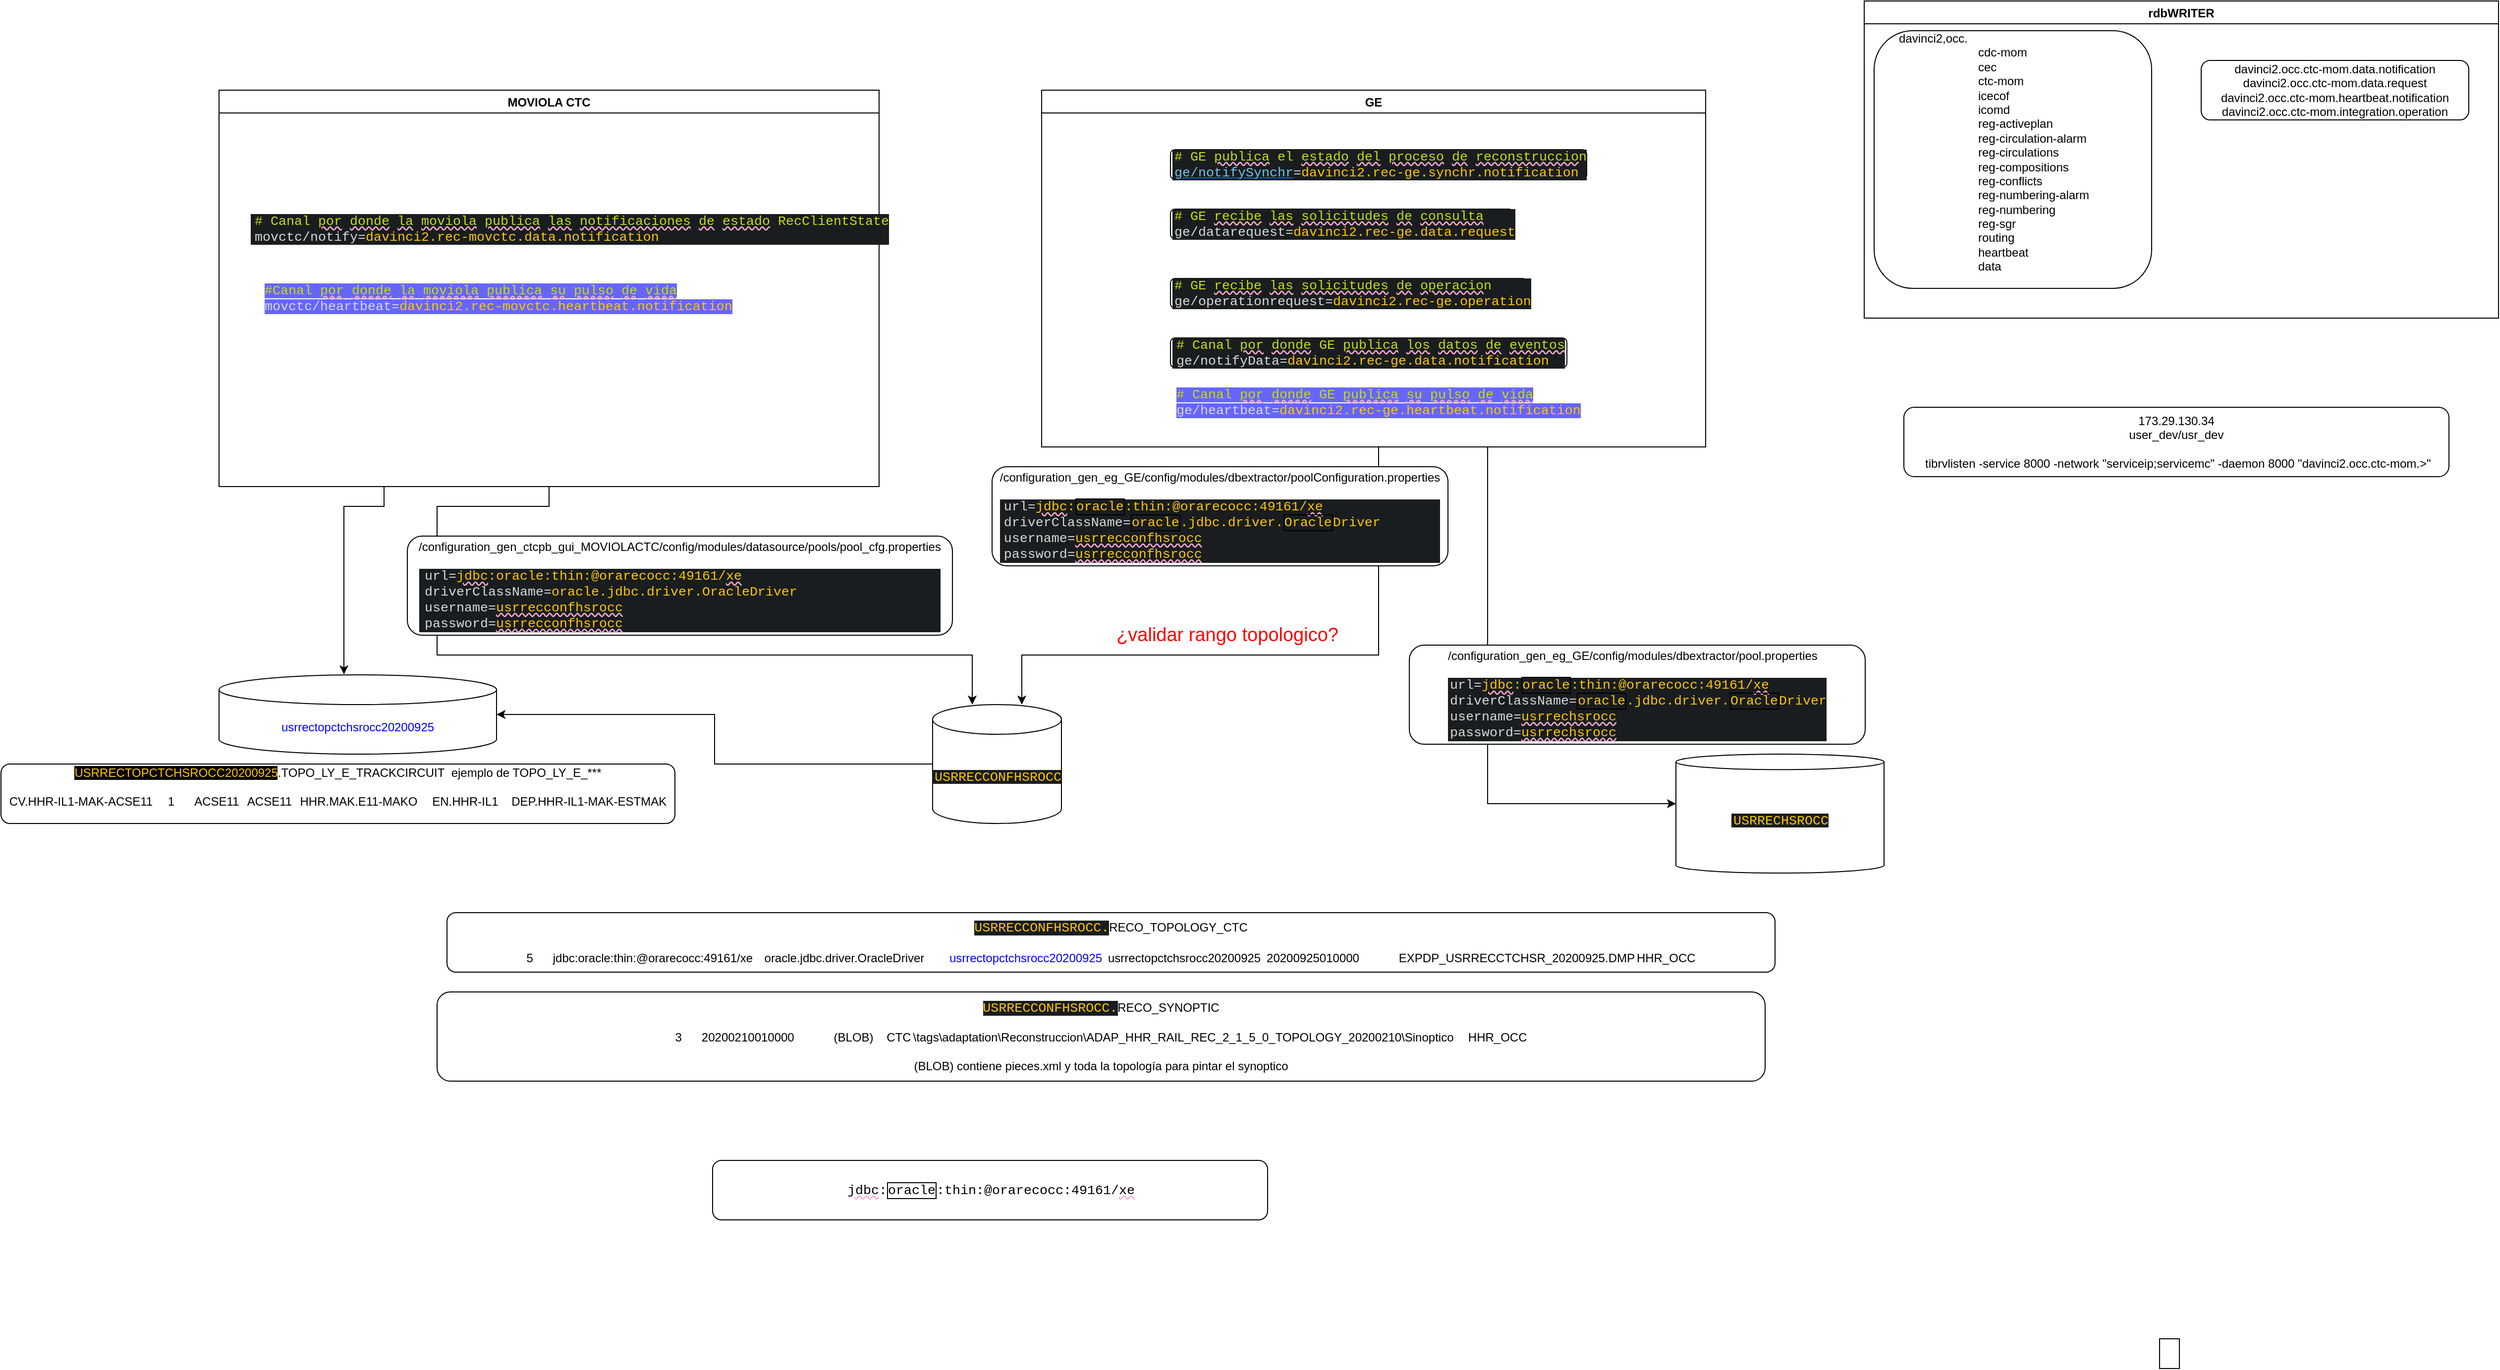 <mxfile version="24.0.5" type="github" pages="4">
  <diagram name="COTS" id="drJX8wcqLLmCFykuWYqo">
    <mxGraphModel dx="2514" dy="2037" grid="1" gridSize="10" guides="1" tooltips="1" connect="1" arrows="1" fold="1" page="1" pageScale="1" pageWidth="827" pageHeight="1169" math="0" shadow="0">
      <root>
        <mxCell id="0" />
        <mxCell id="1" parent="0" />
        <mxCell id="AtJOkKgc5_H_N_osKVQ6-18" style="edgeStyle=orthogonalEdgeStyle;rounded=0;orthogonalLoop=1;jettySize=auto;html=1;exitX=0.5;exitY=1;exitDx=0;exitDy=0;" parent="1" source="5A9sZiikYAsWxotL7YAm-14" target="AtJOkKgc5_H_N_osKVQ6-6" edge="1">
          <mxGeometry relative="1" as="geometry">
            <Array as="points">
              <mxPoint x="1320" y="370" />
              <mxPoint x="1320" y="730" />
            </Array>
          </mxGeometry>
        </mxCell>
        <mxCell id="AtJOkKgc5_H_N_osKVQ6-5" value="&lt;span style=&quot;color: rgb(0, 0, 255);&quot;&gt;usrrectopctchsrocc20200925&lt;/span&gt;" style="shape=cylinder3;whiteSpace=wrap;html=1;boundedLbl=1;backgroundOutline=1;size=15;" parent="1" vertex="1">
          <mxGeometry x="40" y="600" width="280" height="80" as="geometry" />
        </mxCell>
        <mxCell id="AtJOkKgc5_H_N_osKVQ6-6" value="&lt;span style=&quot;background-color:#191d1f;padding:0px 0px 0px 2px;&quot;&gt;&lt;span style=&quot;color: rgb(199, 205, 209); font-family: &amp;quot;Courier New&amp;quot;; font-size: 10pt; white-space: pre;&quot;&gt;&lt;span style=&quot;color:#d8d8d8;&quot;&gt;&lt;/span&gt;&lt;span style=&quot;color:#ffc600;&quot;&gt;USRRECHSROCC&lt;/span&gt;&lt;/span&gt;&lt;/span&gt;" style="shape=cylinder3;whiteSpace=wrap;html=1;boundedLbl=1;backgroundOutline=1;size=7.824;" parent="1" vertex="1">
          <mxGeometry x="1510" y="680" width="210" height="120" as="geometry" />
        </mxCell>
        <mxCell id="AtJOkKgc5_H_N_osKVQ6-7" value="&lt;span style=&quot;background-color:#191d1f;padding:0px 0px 0px 2px;&quot;&gt;&lt;span style=&quot;color: rgb(199, 205, 209); font-family: &amp;quot;Courier New&amp;quot;; font-size: 10pt; white-space: pre;&quot;&gt;&lt;span style=&quot;color:#d8d8d8;&quot;&gt;&lt;/span&gt;&lt;span style=&quot;color:#ffc600;&quot;&gt;USRRECCONFHSROCC&lt;/span&gt;&lt;/span&gt;&lt;/span&gt;" style="shape=cylinder3;whiteSpace=wrap;html=1;boundedLbl=1;backgroundOutline=1;size=15;" parent="1" vertex="1">
          <mxGeometry x="760" y="630" width="130" height="120" as="geometry" />
        </mxCell>
        <mxCell id="AtJOkKgc5_H_N_osKVQ6-19" style="edgeStyle=orthogonalEdgeStyle;rounded=0;orthogonalLoop=1;jettySize=auto;html=1;exitX=0.5;exitY=1;exitDx=0;exitDy=0;" parent="1" source="5A9sZiikYAsWxotL7YAm-14" target="AtJOkKgc5_H_N_osKVQ6-7" edge="1">
          <mxGeometry relative="1" as="geometry">
            <Array as="points">
              <mxPoint x="1210" y="370" />
              <mxPoint x="1210" y="580" />
              <mxPoint x="850" y="580" />
            </Array>
            <mxPoint x="1210" y="350" as="sourcePoint" />
          </mxGeometry>
        </mxCell>
        <mxCell id="5A9sZiikYAsWxotL7YAm-4" value="&lt;font color=&quot;#ff0000&quot; style=&quot;font-size: 19px;&quot;&gt;¿validar rango topologico?&lt;/font&gt;" style="edgeLabel;html=1;align=center;verticalAlign=middle;resizable=0;points=[];" vertex="1" connectable="0" parent="AtJOkKgc5_H_N_osKVQ6-19">
          <mxGeometry x="0.177" y="-3" relative="1" as="geometry">
            <mxPoint y="-17" as="offset" />
          </mxGeometry>
        </mxCell>
        <mxCell id="AtJOkKgc5_H_N_osKVQ6-20" style="edgeStyle=orthogonalEdgeStyle;rounded=0;orthogonalLoop=1;jettySize=auto;html=1;exitX=0.5;exitY=1;exitDx=0;exitDy=0;" parent="1" source="5A9sZiikYAsWxotL7YAm-15" target="AtJOkKgc5_H_N_osKVQ6-7" edge="1">
          <mxGeometry relative="1" as="geometry">
            <mxPoint x="520" y="790" as="targetPoint" />
            <Array as="points">
              <mxPoint x="260" y="430" />
              <mxPoint x="260" y="580" />
              <mxPoint x="800" y="580" />
            </Array>
          </mxGeometry>
        </mxCell>
        <mxCell id="AtJOkKgc5_H_N_osKVQ6-21" style="edgeStyle=orthogonalEdgeStyle;rounded=0;orthogonalLoop=1;jettySize=auto;html=1;entryX=0.45;entryY=-0.007;entryDx=0;entryDy=0;entryPerimeter=0;exitX=0.25;exitY=1;exitDx=0;exitDy=0;" parent="1" source="5A9sZiikYAsWxotL7YAm-15" target="AtJOkKgc5_H_N_osKVQ6-5" edge="1">
          <mxGeometry relative="1" as="geometry">
            <Array as="points">
              <mxPoint x="166" y="430" />
            </Array>
          </mxGeometry>
        </mxCell>
        <mxCell id="AtJOkKgc5_H_N_osKVQ6-22" value="&lt;pre&gt;&lt;span style=&quot;padding: 0px 0px 0px 2px;&quot;&gt;&lt;span style=&quot;font-family: &amp;quot;Courier New&amp;quot;; font-size: 10pt; white-space: pre;&quot;&gt;&lt;span style=&quot;text-decoration-line: underline; text-decoration-color: rgb(253, 170, 211); text-decoration-style: wavy;&quot;&gt;jdbc&lt;/span&gt;:&lt;span style=&quot;border: 1pt solid rgb(0, 0, 0);&quot;&gt;oracle&lt;/span&gt;:thin:@orarecocc:49161/&lt;span style=&quot;text-decoration-line: underline; text-decoration-color: rgb(253, 170, 211); text-decoration-style: wavy;&quot;&gt;xe&lt;/span&gt;&lt;/span&gt;&lt;/span&gt;&lt;/pre&gt;" style="rounded=1;whiteSpace=wrap;html=1;" parent="1" vertex="1">
          <mxGeometry x="538" y="1090" width="560" height="60" as="geometry" />
        </mxCell>
        <mxCell id="AtJOkKgc5_H_N_osKVQ6-23" value="&lt;span style=&quot;color: rgb(255, 198, 0); font-family: &amp;quot;Courier New&amp;quot;; font-size: 13.333px; white-space: pre; background-color: rgb(25, 29, 31);&quot;&gt;USRRECCONFHSROCC.&lt;/span&gt;RECO_TOPOLOGY_CTC&lt;div&gt;&lt;br&gt;&lt;/div&gt;&lt;div&gt;5&lt;span style=&quot;white-space:pre&quot;&gt;&#x9;&lt;/span&gt;jdbc:oracle:thin:@orarecocc:49161/xe&lt;span style=&quot;white-space:pre&quot;&gt;&#x9;&lt;/span&gt;oracle.jdbc.driver.OracleDriver&lt;span style=&quot;white-space:pre&quot;&gt;&#x9;&lt;/span&gt;&lt;font color=&quot;#0000ff&quot;&gt;usrrectopctchsrocc20200925&lt;/font&gt;&lt;span style=&quot;white-space:pre&quot;&gt;&#x9;&lt;/span&gt;usrrectopctchsrocc20200925&lt;span style=&quot;white-space:pre&quot;&gt;&#x9;&lt;/span&gt;20200925010000&lt;span style=&quot;white-space:pre&quot;&gt;&#x9;&#x9;&lt;/span&gt;EXPDP_USRRECCTCHSR_20200925.DMP&lt;span style=&quot;white-space:pre&quot;&gt;&#x9;&lt;/span&gt;HHR_OCC&lt;br&gt;&lt;/div&gt;" style="rounded=1;whiteSpace=wrap;html=1;" parent="1" vertex="1">
          <mxGeometry x="270" y="840" width="1340" height="60" as="geometry" />
        </mxCell>
        <mxCell id="AtJOkKgc5_H_N_osKVQ6-24" style="edgeStyle=orthogonalEdgeStyle;rounded=0;orthogonalLoop=1;jettySize=auto;html=1;entryX=1;entryY=0.5;entryDx=0;entryDy=0;entryPerimeter=0;" parent="1" source="AtJOkKgc5_H_N_osKVQ6-7" target="AtJOkKgc5_H_N_osKVQ6-5" edge="1">
          <mxGeometry relative="1" as="geometry" />
        </mxCell>
        <mxCell id="5A9sZiikYAsWxotL7YAm-1" value="&lt;div style=&quot;text-align: left;&quot;&gt;&lt;span style=&quot;background-color: initial;&quot;&gt;/configuration_gen_eg_GE/config/modules/dbextractor/pool.properties&lt;/span&gt;&lt;/div&gt;&lt;div style=&quot;text-align: left;&quot;&gt;&lt;span style=&quot;background-color: initial;&quot;&gt;&lt;br&gt;&lt;/span&gt;&lt;/div&gt;&lt;div&gt;&lt;div style=&quot;background-color:#191d1f;padding:0px 0px 0px 2px;&quot;&gt;&lt;div style=&quot;color: rgb(199, 205, 209); font-family: &amp;quot;Courier New&amp;quot;; font-size: 10pt; white-space: pre;&quot;&gt;&lt;p style=&quot;text-align: left; margin: 0px;&quot;&gt;&lt;span style=&quot;color:#d8d8d8;&quot;&gt;url=&lt;/span&gt;&lt;span style=&quot;color: rgb(255, 198, 0); text-decoration-line: underline; text-decoration-color: rgb(253, 170, 211); text-decoration-style: wavy;&quot;&gt;jdbc&lt;/span&gt;&lt;span style=&quot;color:#ffc600;&quot;&gt;:&lt;/span&gt;&lt;span style=&quot;color:#ffc600;border:solid 1pt #000000;&quot;&gt;oracle&lt;/span&gt;&lt;span style=&quot;color:#ffc600;&quot;&gt;:thin:@orarecocc:49161/&lt;/span&gt;&lt;span style=&quot;color: rgb(255, 198, 0); text-decoration-line: underline; text-decoration-color: rgb(253, 170, 211); text-decoration-style: wavy;&quot;&gt;xe&lt;/span&gt;&lt;/p&gt;&lt;p style=&quot;text-align: left; margin: 0px;&quot;&gt;&lt;span style=&quot;color:#d8d8d8;&quot;&gt;driverClassName=&lt;/span&gt;&lt;span style=&quot;color:#ffc600;border:solid 1pt #000000;&quot;&gt;oracle&lt;/span&gt;&lt;span style=&quot;color:#ffc600;&quot;&gt;.jdbc.driver.&lt;/span&gt;&lt;span style=&quot;color:#ffc600;border:solid 1pt #000000;&quot;&gt;Oracle&lt;/span&gt;&lt;span style=&quot;color:#ffc600;&quot;&gt;Driver&lt;/span&gt;&lt;/p&gt;&lt;p style=&quot;text-align: left; margin: 0px;&quot;&gt;&lt;span style=&quot;color:#d8d8d8;&quot;&gt;username=&lt;/span&gt;&lt;span style=&quot;color: rgb(255, 198, 0); text-decoration-line: underline; text-decoration-color: rgb(253, 170, 211); text-decoration-style: wavy;&quot;&gt;usrrechsrocc&lt;/span&gt;&lt;/p&gt;&lt;p style=&quot;text-align: left; margin: 0px;&quot;&gt;&lt;span style=&quot;color:#d8d8d8;&quot;&gt;password=&lt;/span&gt;&lt;span style=&quot;color: rgb(255, 198, 0); text-decoration-line: underline; text-decoration-color: rgb(253, 170, 211); text-decoration-style: wavy;&quot;&gt;usrrechsrocc&lt;/span&gt;&lt;/p&gt;&lt;p style=&quot;margin:0;&quot;&gt;&lt;/p&gt;&lt;/div&gt;&lt;/div&gt;&lt;/div&gt;" style="rounded=1;whiteSpace=wrap;html=1;" vertex="1" parent="1">
          <mxGeometry x="1241" y="570" width="460" height="100" as="geometry" />
        </mxCell>
        <mxCell id="5A9sZiikYAsWxotL7YAm-2" value="&lt;div style=&quot;text-align: left;&quot;&gt;&lt;span style=&quot;background-color: initial;&quot;&gt;/configuration_gen_eg_GE/config/modules/dbextractor/poolConfiguration.properties&lt;/span&gt;&lt;/div&gt;&lt;div style=&quot;text-align: left;&quot;&gt;&lt;span style=&quot;background-color: initial;&quot;&gt;&lt;br&gt;&lt;/span&gt;&lt;/div&gt;&lt;div&gt;&lt;div style=&quot;background-color:#191d1f;padding:0px 0px 0px 2px;&quot;&gt;&lt;div style=&quot;color: rgb(199, 205, 209); font-family: &amp;quot;Courier New&amp;quot;; font-size: 10pt; white-space: pre;&quot;&gt;&lt;div style=&quot;padding: 0px 0px 0px 2px;&quot;&gt;&lt;div style=&quot;font-size: 10pt;&quot;&gt;&lt;p style=&quot;text-align: left; margin: 0px;&quot;&gt;&lt;span style=&quot;color:#d8d8d8;&quot;&gt;url=&lt;/span&gt;&lt;span style=&quot;color: rgb(255, 198, 0); text-decoration-line: underline; text-decoration-color: rgb(253, 170, 211); text-decoration-style: wavy;&quot;&gt;jdbc&lt;/span&gt;&lt;span style=&quot;color:#ffc600;&quot;&gt;:&lt;/span&gt;&lt;span style=&quot;color:#ffc600;border:solid 1pt #000000;&quot;&gt;oracle&lt;/span&gt;&lt;span style=&quot;color:#ffc600;&quot;&gt;:thin:@orarecocc:49161/&lt;/span&gt;&lt;span style=&quot;color: rgb(255, 198, 0); text-decoration-line: underline; text-decoration-color: rgb(253, 170, 211); text-decoration-style: wavy;&quot;&gt;xe&lt;/span&gt;&lt;/p&gt;&lt;p style=&quot;text-align: left; margin: 0px;&quot;&gt;&lt;span style=&quot;color:#d8d8d8;&quot;&gt;driverClassName=&lt;/span&gt;&lt;span style=&quot;color:#ffc600;border:solid 1pt #000000;&quot;&gt;oracle&lt;/span&gt;&lt;span style=&quot;color:#ffc600;&quot;&gt;.jdbc.driver.&lt;/span&gt;&lt;span style=&quot;color:#ffc600;border:solid 1pt #000000;&quot;&gt;Oracle&lt;/span&gt;&lt;span style=&quot;color:#ffc600;&quot;&gt;Driver&lt;/span&gt;&lt;/p&gt;&lt;p style=&quot;text-align: left; margin: 0px;&quot;&gt;&lt;span style=&quot;color:#d8d8d8;&quot;&gt;username=&lt;/span&gt;&lt;span style=&quot;color: rgb(255, 198, 0); text-decoration-line: underline; text-decoration-color: rgb(253, 170, 211); text-decoration-style: wavy;&quot;&gt;usrrecconfhsrocc&lt;/span&gt;&lt;/p&gt;&lt;p style=&quot;text-align: left; margin: 0px;&quot;&gt;&lt;span style=&quot;color:#d8d8d8;&quot;&gt;password=&lt;/span&gt;&lt;span style=&quot;color: rgb(255, 198, 0); text-decoration-line: underline; text-decoration-color: rgb(253, 170, 211); text-decoration-style: wavy;&quot;&gt;usrrecconfhsrocc&lt;/span&gt;&lt;/p&gt;&lt;/div&gt;&lt;/div&gt;&lt;p style=&quot;margin:0;&quot;&gt;&lt;/p&gt;&lt;/div&gt;&lt;/div&gt;&lt;/div&gt;" style="rounded=1;whiteSpace=wrap;html=1;" vertex="1" parent="1">
          <mxGeometry x="820" y="390" width="460" height="100" as="geometry" />
        </mxCell>
        <mxCell id="5A9sZiikYAsWxotL7YAm-5" value="&lt;div style=&quot;text-align: left;&quot;&gt;/configuration_gen_ctcpb_gui_MOVIOLACTC/config/modules/datasource/pools/pool_cfg.properties&lt;br&gt;&lt;/div&gt;&lt;div style=&quot;text-align: left;&quot;&gt;&lt;span style=&quot;background-color: initial;&quot;&gt;&lt;br&gt;&lt;/span&gt;&lt;/div&gt;&lt;div&gt;&lt;div style=&quot;background-color:#191d1f;padding:0px 0px 0px 2px;&quot;&gt;&lt;div style=&quot;color: rgb(199, 205, 209); font-family: &amp;quot;Courier New&amp;quot;; font-size: 10pt; white-space: pre;&quot;&gt;&lt;div style=&quot;padding: 0px 0px 0px 2px;&quot;&gt;&lt;div style=&quot;font-size: 10pt;&quot;&gt;&lt;div style=&quot;padding: 0px 0px 0px 2px;&quot;&gt;&lt;div style=&quot;font-size: 10pt;&quot;&gt;&lt;p style=&quot;text-align: left; margin: 0px;&quot;&gt;&lt;span style=&quot;color:#d8d8d8;&quot;&gt;url=&lt;/span&gt;&lt;span style=&quot;color: rgb(255, 198, 0); text-decoration-line: underline; text-decoration-color: rgb(253, 170, 211); text-decoration-style: wavy;&quot;&gt;jdbc&lt;/span&gt;&lt;span style=&quot;color:#ffc600;&quot;&gt;:oracle:thin:@orarecocc:49161/&lt;/span&gt;&lt;span style=&quot;color: rgb(255, 198, 0); text-decoration-line: underline; text-decoration-color: rgb(253, 170, 211); text-decoration-style: wavy;&quot;&gt;xe&lt;/span&gt;&lt;/p&gt;&lt;p style=&quot;text-align: left; margin: 0px;&quot;&gt;&lt;span style=&quot;color:#d8d8d8;&quot;&gt;driverClassName=&lt;/span&gt;&lt;span style=&quot;color:#ffc600;&quot;&gt;oracle.jdbc.driver.OracleDriver&lt;/span&gt;&lt;/p&gt;&lt;p style=&quot;text-align: left; margin: 0px;&quot;&gt;&lt;span style=&quot;color:#d8d8d8;&quot;&gt;username=&lt;/span&gt;&lt;span style=&quot;color: rgb(255, 198, 0); text-decoration-line: underline; text-decoration-color: rgb(253, 170, 211); text-decoration-style: wavy;&quot;&gt;usrrecconfhsrocc&lt;/span&gt;&lt;/p&gt;&lt;p style=&quot;text-align: left; margin: 0px;&quot;&gt;&lt;span style=&quot;color:#d8d8d8;&quot;&gt;password=&lt;/span&gt;&lt;span style=&quot;color: rgb(255, 198, 0); text-decoration-line: underline; text-decoration-color: rgb(253, 170, 211); text-decoration-style: wavy;&quot;&gt;usrrecconfhsrocc&lt;/span&gt;&lt;/p&gt;&lt;/div&gt;&lt;/div&gt;&lt;/div&gt;&lt;/div&gt;&lt;p style=&quot;margin:0;&quot;&gt;&lt;/p&gt;&lt;/div&gt;&lt;/div&gt;&lt;/div&gt;" style="rounded=1;whiteSpace=wrap;html=1;" vertex="1" parent="1">
          <mxGeometry x="230" y="460" width="550" height="100" as="geometry" />
        </mxCell>
        <mxCell id="5A9sZiikYAsWxotL7YAm-6" value="&lt;span style=&quot;color: rgb(255, 198, 0); font-family: &amp;quot;Courier New&amp;quot;; font-size: 13.333px; white-space: pre; background-color: rgb(25, 29, 31);&quot;&gt;USRRECCONFHSROCC.&lt;/span&gt;RECO_SYNOPTIC&lt;div&gt;&lt;br&gt;&lt;/div&gt;&lt;div&gt;3&lt;span style=&quot;white-space:pre&quot;&gt;&#x9;&lt;/span&gt;20200210010000&lt;span style=&quot;white-space:pre&quot;&gt;&#x9;&#x9;&lt;/span&gt;(BLOB)&lt;span style=&quot;white-space:pre&quot;&gt;&#x9;&lt;/span&gt;CTC&lt;span style=&quot;white-space:pre&quot;&gt;&#x9;&lt;/span&gt;\tags\adaptation\Reconstruccion\ADAP_HHR_RAIL_REC_2_1_5_0_TOPOLOGY_20200210\Sinoptico&lt;span style=&quot;white-space:pre&quot;&gt;&#x9;&lt;/span&gt;HHR_OCC&lt;br&gt;&lt;/div&gt;&lt;div&gt;&lt;br&gt;&lt;/div&gt;&lt;div&gt;(BLOB) contiene pieces.xml y toda la topología para pintar el synoptico&lt;/div&gt;" style="rounded=1;whiteSpace=wrap;html=1;" vertex="1" parent="1">
          <mxGeometry x="260" y="920" width="1340" height="90" as="geometry" />
        </mxCell>
        <mxCell id="5A9sZiikYAsWxotL7YAm-7" value="&lt;span style=&quot;background-color: rgb(0, 0, 0);&quot;&gt;&lt;font color=&quot;#ffc600&quot;&gt;USRRECTOPCTCHSROCC20200925&lt;/font&gt;&lt;/span&gt;.TOPO_LY_E_TRACKCIRCUIT&amp;nbsp; ejemplo de TOPO_LY_E_***&lt;div&gt;&lt;br&gt;&lt;/div&gt;&lt;div&gt;CV.HHR-IL1-MAK-ACSE11&lt;span style=&quot;white-space:pre&quot;&gt;&#x9;&lt;/span&gt;1&lt;span style=&quot;white-space:pre&quot;&gt;&#x9;&lt;/span&gt;ACSE11&lt;span style=&quot;white-space:pre&quot;&gt;&#x9;&lt;/span&gt;ACSE11&lt;span style=&quot;white-space:pre&quot;&gt;&#x9;&lt;/span&gt;HHR.MAK.E11-MAKO&lt;span style=&quot;white-space:pre&quot;&gt;&#x9;&lt;/span&gt;EN.HHR-IL1&lt;span style=&quot;white-space:pre&quot;&gt;&#x9;&lt;/span&gt;DEP.HHR-IL1-MAK-ESTMAK&lt;br&gt;&lt;/div&gt;&lt;div&gt;&lt;br&gt;&lt;/div&gt;" style="rounded=1;whiteSpace=wrap;html=1;" vertex="1" parent="1">
          <mxGeometry x="-180" y="690" width="680" height="60" as="geometry" />
        </mxCell>
        <mxCell id="5A9sZiikYAsWxotL7YAm-14" value="GE" style="swimlane;" vertex="1" parent="1">
          <mxGeometry x="870" y="10" width="670" height="360" as="geometry" />
        </mxCell>
        <mxCell id="5A9sZiikYAsWxotL7YAm-9" value="&lt;div style=&quot;background-color:#191d1f;padding:0px 0px 0px 2px;&quot;&gt;&lt;div style=&quot;color: rgb(199, 205, 209); font-family: &amp;quot;Courier New&amp;quot;; font-size: 10pt; white-space: pre;&quot;&gt;&lt;p style=&quot;margin:0;&quot;&gt;&lt;span style=&quot;color:#c7dd0c;&quot;&gt;# &lt;/span&gt;&lt;span style=&quot;color:#c7dd0c;&quot;&gt;GE &lt;/span&gt;&lt;span style=&quot;color: rgb(199, 221, 12); text-decoration-line: underline; text-decoration-color: rgb(253, 170, 211); text-decoration-style: wavy;&quot;&gt;publica&lt;/span&gt;&lt;span style=&quot;color:#c7dd0c;&quot;&gt; el &lt;/span&gt;&lt;span style=&quot;color: rgb(199, 221, 12); text-decoration-line: underline; text-decoration-color: rgb(253, 170, 211); text-decoration-style: wavy;&quot;&gt;estado&lt;/span&gt;&lt;span style=&quot;color:#c7dd0c;&quot;&gt; &lt;/span&gt;&lt;span style=&quot;color: rgb(199, 221, 12); text-decoration-line: underline; text-decoration-color: rgb(253, 170, 211); text-decoration-style: wavy;&quot;&gt;del&lt;/span&gt;&lt;span style=&quot;color:#c7dd0c;&quot;&gt; &lt;/span&gt;&lt;span style=&quot;color: rgb(199, 221, 12); text-decoration-line: underline; text-decoration-color: rgb(253, 170, 211); text-decoration-style: wavy;&quot;&gt;proceso&lt;/span&gt;&lt;span style=&quot;color:#c7dd0c;&quot;&gt; &lt;/span&gt;&lt;span style=&quot;color: rgb(199, 221, 12); text-decoration-line: underline; text-decoration-color: rgb(253, 170, 211); text-decoration-style: wavy;&quot;&gt;de&lt;/span&gt;&lt;span style=&quot;color:#c7dd0c;&quot;&gt; &lt;/span&gt;&lt;span style=&quot;color: rgb(199, 221, 12); text-decoration-line: underline; text-decoration-color: rgb(253, 170, 211); text-decoration-style: wavy;&quot;&gt;reconstruccio&lt;/span&gt;&lt;span style=&quot;color:#c7dd0c;&quot;&gt;n&lt;/span&gt;&lt;/p&gt;&lt;p style=&quot;margin:0;&quot;&gt;&lt;span style=&quot;color: rgb(111, 197, 238); text-decoration-line: underline; text-decoration-style: solid; text-decoration-color: rgb(0, 102, 204);&quot;&gt;ge/notifySynchr&lt;/span&gt;&lt;span style=&quot;color:#d8d8d8;&quot;&gt;=&lt;/span&gt;&lt;span style=&quot;color:#ffc600;&quot;&gt;davinci2.rec-ge.synchr.notification&lt;/span&gt;&lt;/p&gt;&lt;/div&gt;&lt;/div&gt;" style="rounded=1;whiteSpace=wrap;html=1;align=left;" vertex="1" parent="5A9sZiikYAsWxotL7YAm-14">
          <mxGeometry x="130" y="60" width="420" height="30" as="geometry" />
        </mxCell>
        <mxCell id="5A9sZiikYAsWxotL7YAm-10" value="&lt;div style=&quot;background-color:#191d1f;padding:0px 0px 0px 2px;&quot;&gt;&lt;div style=&quot;color: rgb(199, 205, 209); font-family: &amp;quot;Courier New&amp;quot;; font-size: 10pt; white-space: pre;&quot;&gt;&lt;p style=&quot;margin:0;&quot;&gt;&lt;span style=&quot;font-size: 10pt; color: rgb(199, 221, 12);&quot;&gt;# &lt;/span&gt;&lt;span style=&quot;font-size: 10pt; color: rgb(199, 221, 12);&quot;&gt;GE &lt;/span&gt;&lt;span style=&quot;font-size: 10pt; color: rgb(199, 221, 12); text-decoration-line: underline; text-decoration-color: rgb(253, 170, 211); text-decoration-style: wavy;&quot;&gt;recibe&lt;/span&gt;&lt;span style=&quot;font-size: 10pt; color: rgb(199, 221, 12);&quot;&gt; &lt;/span&gt;&lt;span style=&quot;font-size: 10pt; color: rgb(199, 221, 12); text-decoration-line: underline; text-decoration-color: rgb(253, 170, 211); text-decoration-style: wavy;&quot;&gt;las&lt;/span&gt;&lt;span style=&quot;font-size: 10pt; color: rgb(199, 221, 12);&quot;&gt; &lt;/span&gt;&lt;span style=&quot;font-size: 10pt; color: rgb(199, 221, 12); text-decoration-line: underline; text-decoration-color: rgb(253, 170, 211); text-decoration-style: wavy;&quot;&gt;solicitudes&lt;/span&gt;&lt;span style=&quot;font-size: 10pt; color: rgb(199, 221, 12);&quot;&gt; &lt;/span&gt;&lt;span style=&quot;font-size: 10pt; color: rgb(199, 221, 12); text-decoration-line: underline; text-decoration-color: rgb(253, 170, 211); text-decoration-style: wavy;&quot;&gt;de&lt;/span&gt;&lt;span style=&quot;font-size: 10pt; color: rgb(199, 221, 12);&quot;&gt; &lt;/span&gt;&lt;span style=&quot;font-size: 10pt; color: rgb(199, 221, 12); text-decoration-line: underline; text-decoration-color: rgb(253, 170, 211); text-decoration-style: wavy;&quot;&gt;consulta&lt;/span&gt;&lt;br&gt;&lt;/p&gt;&lt;p style=&quot;margin:0;&quot;&gt;&lt;span style=&quot;color:#d8d8d8;&quot;&gt;ge/datarequest=&lt;/span&gt;&lt;span style=&quot;color:#ffc600;&quot;&gt;davinci2.rec-ge.data.request&lt;/span&gt;&lt;/p&gt;&lt;/div&gt;&lt;/div&gt;" style="rounded=1;whiteSpace=wrap;html=1;align=left;" vertex="1" parent="5A9sZiikYAsWxotL7YAm-14">
          <mxGeometry x="130" y="120" width="346" height="30" as="geometry" />
        </mxCell>
        <mxCell id="5A9sZiikYAsWxotL7YAm-11" value="&lt;div style=&quot;background-color:#191d1f;padding:0px 0px 0px 2px;&quot;&gt;&lt;div style=&quot;color: rgb(199, 205, 209); font-family: &amp;quot;Courier New&amp;quot;; font-size: 10pt; white-space: pre;&quot;&gt;&lt;p style=&quot;margin:0;&quot;&gt;&lt;span style=&quot;font-size: 10pt; color: rgb(199, 221, 12);&quot;&gt;# &lt;/span&gt;&lt;span style=&quot;font-size: 10pt; color: rgb(199, 221, 12);&quot;&gt;GE &lt;/span&gt;&lt;span style=&quot;font-size: 10pt; color: rgb(199, 221, 12); text-decoration-line: underline; text-decoration-color: rgb(253, 170, 211); text-decoration-style: wavy;&quot;&gt;recibe&lt;/span&gt;&lt;span style=&quot;font-size: 10pt; color: rgb(199, 221, 12);&quot;&gt; &lt;/span&gt;&lt;span style=&quot;font-size: 10pt; color: rgb(199, 221, 12); text-decoration-line: underline; text-decoration-color: rgb(253, 170, 211); text-decoration-style: wavy;&quot;&gt;las&lt;/span&gt;&lt;span style=&quot;font-size: 10pt; color: rgb(199, 221, 12);&quot;&gt; &lt;/span&gt;&lt;span style=&quot;font-size: 10pt; color: rgb(199, 221, 12); text-decoration-line: underline; text-decoration-color: rgb(253, 170, 211); text-decoration-style: wavy;&quot;&gt;solicitudes&lt;/span&gt;&lt;span style=&quot;font-size: 10pt; color: rgb(199, 221, 12);&quot;&gt; &lt;/span&gt;&lt;span style=&quot;font-size: 10pt; color: rgb(199, 221, 12); text-decoration-line: underline; text-decoration-color: rgb(253, 170, 211); text-decoration-style: wavy;&quot;&gt;de&lt;/span&gt;&lt;span style=&quot;font-size: 10pt; color: rgb(199, 221, 12);&quot;&gt; &lt;/span&gt;&lt;span style=&quot;font-size: 10pt; color: rgb(199, 221, 12); text-decoration-line: underline; text-decoration-color: rgb(253, 170, 211); text-decoration-style: wavy;&quot;&gt;operacio&lt;/span&gt;&lt;span style=&quot;font-size: 10pt; color: rgb(199, 221, 12);&quot;&gt;n&lt;/span&gt;&lt;br&gt;&lt;/p&gt;&lt;p style=&quot;margin:0;&quot;&gt;&lt;span style=&quot;color:#d8d8d8;&quot;&gt;ge/operationrequest&lt;/span&gt;&lt;span style=&quot;color:#d8d8d8;&quot;&gt;=&lt;/span&gt;&lt;span style=&quot;color:#ffc600;&quot;&gt;davinci2.rec-ge.operation&lt;/span&gt;&lt;/p&gt;&lt;/div&gt;&lt;/div&gt;" style="rounded=1;whiteSpace=wrap;html=1;align=left;" vertex="1" parent="5A9sZiikYAsWxotL7YAm-14">
          <mxGeometry x="130" y="190" width="360" height="30" as="geometry" />
        </mxCell>
        <mxCell id="5A9sZiikYAsWxotL7YAm-12" value="&lt;div style=&quot;background-color:#191d1f;padding:0px 0px 0px 2px;&quot;&gt;&lt;div style=&quot;color: rgb(199, 205, 209); font-family: &amp;quot;Courier New&amp;quot;; font-size: 10pt; white-space: pre;&quot;&gt;&lt;div style=&quot;padding: 0px 0px 0px 2px;&quot;&gt;&lt;div style=&quot;font-size: 10pt;&quot;&gt;&lt;p style=&quot;margin:0;&quot;&gt;&lt;span style=&quot;font-size: 10pt; color: rgb(199, 221, 12);&quot;&gt;# Canal &lt;/span&gt;&lt;span style=&quot;font-size: 10pt; color: rgb(199, 221, 12); text-decoration-line: underline; text-decoration-color: rgb(253, 170, 211); text-decoration-style: wavy;&quot;&gt;por&lt;/span&gt;&lt;span style=&quot;font-size: 10pt; color: rgb(199, 221, 12);&quot;&gt; &lt;/span&gt;&lt;span style=&quot;font-size: 10pt; color: rgb(199, 221, 12); text-decoration-line: underline; text-decoration-color: rgb(253, 170, 211); text-decoration-style: wavy;&quot;&gt;donde&lt;/span&gt;&lt;span style=&quot;font-size: 10pt; color: rgb(199, 221, 12);&quot;&gt; GE &lt;/span&gt;&lt;span style=&quot;font-size: 10pt; color: rgb(199, 221, 12); text-decoration-line: underline; text-decoration-color: rgb(253, 170, 211); text-decoration-style: wavy;&quot;&gt;publica&lt;/span&gt;&lt;span style=&quot;font-size: 10pt; color: rgb(199, 221, 12);&quot;&gt; &lt;/span&gt;&lt;span style=&quot;font-size: 10pt; color: rgb(199, 221, 12); text-decoration-line: underline; text-decoration-color: rgb(253, 170, 211); text-decoration-style: wavy;&quot;&gt;los&lt;/span&gt;&lt;span style=&quot;font-size: 10pt; color: rgb(199, 221, 12);&quot;&gt; &lt;/span&gt;&lt;span style=&quot;font-size: 10pt; color: rgb(199, 221, 12); text-decoration-line: underline; text-decoration-color: rgb(253, 170, 211); text-decoration-style: wavy;&quot;&gt;datos&lt;/span&gt;&lt;span style=&quot;font-size: 10pt; color: rgb(199, 221, 12);&quot;&gt; &lt;/span&gt;&lt;span style=&quot;font-size: 10pt; color: rgb(199, 221, 12); text-decoration-line: underline; text-decoration-color: rgb(253, 170, 211); text-decoration-style: wavy;&quot;&gt;de&lt;/span&gt;&lt;span style=&quot;font-size: 10pt; color: rgb(199, 221, 12);&quot;&gt; &lt;/span&gt;&lt;span style=&quot;font-size: 10pt; color: rgb(199, 221, 12); text-decoration-line: underline; text-decoration-color: rgb(253, 170, 211); text-decoration-style: wavy;&quot;&gt;eventos&lt;/span&gt;&lt;br&gt;&lt;/p&gt;&lt;p style=&quot;margin:0;&quot;&gt;&lt;span style=&quot;color:#d8d8d8;&quot;&gt;ge/notifyData=&lt;/span&gt;&lt;span style=&quot;color:#ffc600;&quot;&gt;davinci2.rec-ge.data.notification&lt;/span&gt;&lt;/p&gt;&lt;/div&gt;&lt;/div&gt;&lt;/div&gt;&lt;/div&gt;" style="rounded=1;whiteSpace=wrap;html=1;align=left;" vertex="1" parent="5A9sZiikYAsWxotL7YAm-14">
          <mxGeometry x="130" y="250" width="400" height="30" as="geometry" />
        </mxCell>
        <mxCell id="5A9sZiikYAsWxotL7YAm-13" value="&lt;div style=&quot;padding: 0px 0px 0px 2px;&quot;&gt;&lt;div style=&quot;color: rgb(199, 205, 209); font-family: &amp;quot;Courier New&amp;quot;; font-size: 10pt; white-space: pre;&quot;&gt;&lt;div style=&quot;padding: 0px 0px 0px 2px;&quot;&gt;&lt;div style=&quot;font-size: 10pt;&quot;&gt;&lt;p style=&quot;margin: 0px;&quot;&gt;&lt;span style=&quot;background-color: rgb(102, 102, 255);&quot;&gt;&lt;span style=&quot;font-size: 10pt; color: rgb(199, 221, 12);&quot;&gt;# Canal &lt;/span&gt;&lt;span style=&quot;font-size: 10pt; color: rgb(199, 221, 12); text-decoration-line: underline; text-decoration-color: rgb(253, 170, 211); text-decoration-style: wavy;&quot;&gt;por&lt;/span&gt;&lt;span style=&quot;font-size: 10pt; color: rgb(199, 221, 12);&quot;&gt; &lt;/span&gt;&lt;span style=&quot;font-size: 10pt; color: rgb(199, 221, 12); text-decoration-line: underline; text-decoration-color: rgb(253, 170, 211); text-decoration-style: wavy;&quot;&gt;donde&lt;/span&gt;&lt;span style=&quot;font-size: 10pt; color: rgb(199, 221, 12);&quot;&gt; GE &lt;/span&gt;&lt;span style=&quot;font-size: 10pt; color: rgb(199, 221, 12); text-decoration-line: underline; text-decoration-color: rgb(253, 170, 211); text-decoration-style: wavy;&quot;&gt;publica&lt;/span&gt;&lt;span style=&quot;font-size: 10pt; color: rgb(199, 221, 12);&quot;&gt; &lt;/span&gt;&lt;span style=&quot;font-size: 10pt; color: rgb(199, 221, 12); text-decoration-line: underline; text-decoration-color: rgb(253, 170, 211); text-decoration-style: wavy;&quot;&gt;su&lt;/span&gt;&lt;span style=&quot;font-size: 10pt; color: rgb(199, 221, 12);&quot;&gt; &lt;/span&gt;&lt;span style=&quot;font-size: 10pt; color: rgb(199, 221, 12); text-decoration-line: underline; text-decoration-color: rgb(253, 170, 211); text-decoration-style: wavy;&quot;&gt;pulso&lt;/span&gt;&lt;span style=&quot;font-size: 10pt; color: rgb(199, 221, 12);&quot;&gt; &lt;/span&gt;&lt;span style=&quot;font-size: 10pt; color: rgb(199, 221, 12); text-decoration-line: underline; text-decoration-color: rgb(253, 170, 211); text-decoration-style: wavy;&quot;&gt;de&lt;/span&gt;&lt;span style=&quot;font-size: 10pt; color: rgb(199, 221, 12);&quot;&gt; &lt;/span&gt;&lt;span style=&quot;font-size: 10pt; color: rgb(199, 221, 12); text-decoration-line: underline; text-decoration-color: rgb(253, 170, 211); text-decoration-style: wavy;&quot;&gt;vida&lt;/span&gt;&lt;br&gt;&lt;/span&gt;&lt;/p&gt;&lt;p style=&quot;margin: 0px;&quot;&gt;&lt;span style=&quot;background-color: rgb(102, 102, 255);&quot;&gt;&lt;span style=&quot;color: rgb(216, 216, 216);&quot;&gt;ge/heartbeat=&lt;/span&gt;&lt;span style=&quot;color: rgb(255, 198, 0);&quot;&gt;davinci2.rec-ge.heartbeat.notification&lt;/span&gt;&lt;/span&gt;&lt;/p&gt;&lt;/div&gt;&lt;/div&gt;&lt;/div&gt;&lt;/div&gt;" style="rounded=1;whiteSpace=wrap;html=1;align=left;strokeColor=none;" vertex="1" parent="5A9sZiikYAsWxotL7YAm-14">
          <mxGeometry x="130" y="300" width="420" height="30" as="geometry" />
        </mxCell>
        <mxCell id="5A9sZiikYAsWxotL7YAm-15" value="MOVIOLA CTC" style="swimlane;" vertex="1" parent="1">
          <mxGeometry x="40" y="10" width="666" height="400" as="geometry" />
        </mxCell>
        <mxCell id="AtJOkKgc5_H_N_osKVQ6-13" value="&lt;div style=&quot;background-color:#191d1f;padding:0px 0px 0px 2px;&quot;&gt;&lt;div style=&quot;color: rgb(199, 205, 209); font-family: &amp;quot;Courier New&amp;quot;; font-size: 10pt; white-space: pre;&quot;&gt;&lt;div style=&quot;padding: 0px 0px 0px 2px;&quot;&gt;&lt;div style=&quot;font-size: 10pt;&quot;&gt;&lt;p style=&quot;margin:0;&quot;&gt;&lt;span style=&quot;font-size: 10pt; color: rgb(199, 221, 12);&quot;&gt;# Canal &lt;/span&gt;&lt;span style=&quot;font-size: 10pt; color: rgb(199, 221, 12); text-decoration-line: underline; text-decoration-color: rgb(253, 170, 211); text-decoration-style: wavy;&quot;&gt;por&lt;/span&gt;&lt;span style=&quot;font-size: 10pt; color: rgb(199, 221, 12);&quot;&gt; &lt;/span&gt;&lt;span style=&quot;font-size: 10pt; color: rgb(199, 221, 12); text-decoration-line: underline; text-decoration-color: rgb(253, 170, 211); text-decoration-style: wavy;&quot;&gt;donde&lt;/span&gt;&lt;span style=&quot;font-size: 10pt; color: rgb(199, 221, 12);&quot;&gt; &lt;/span&gt;&lt;span style=&quot;font-size: 10pt; color: rgb(199, 221, 12); text-decoration-line: underline; text-decoration-color: rgb(253, 170, 211); text-decoration-style: wavy;&quot;&gt;la&lt;/span&gt;&lt;span style=&quot;font-size: 10pt; color: rgb(199, 221, 12);&quot;&gt; &lt;/span&gt;&lt;span style=&quot;font-size: 10pt; color: rgb(199, 221, 12); text-decoration-line: underline; text-decoration-color: rgb(253, 170, 211); text-decoration-style: wavy;&quot;&gt;moviola&lt;/span&gt;&lt;span style=&quot;font-size: 10pt; color: rgb(199, 221, 12);&quot;&gt; &lt;/span&gt;&lt;span style=&quot;font-size: 10pt; color: rgb(199, 221, 12); text-decoration-line: underline; text-decoration-color: rgb(253, 170, 211); text-decoration-style: wavy;&quot;&gt;publica&lt;/span&gt;&lt;span style=&quot;font-size: 10pt; color: rgb(199, 221, 12);&quot;&gt; &lt;/span&gt;&lt;span style=&quot;font-size: 10pt; color: rgb(199, 221, 12); text-decoration-line: underline; text-decoration-color: rgb(253, 170, 211); text-decoration-style: wavy;&quot;&gt;las&lt;/span&gt;&lt;span style=&quot;font-size: 10pt; color: rgb(199, 221, 12);&quot;&gt; &lt;/span&gt;&lt;span style=&quot;font-size: 10pt; color: rgb(199, 221, 12); text-decoration-line: underline; text-decoration-color: rgb(253, 170, 211); text-decoration-style: wavy;&quot;&gt;notificaciones&lt;/span&gt;&lt;span style=&quot;font-size: 10pt; color: rgb(199, 221, 12);&quot;&gt; &lt;/span&gt;&lt;span style=&quot;font-size: 10pt; color: rgb(199, 221, 12); text-decoration-line: underline; text-decoration-color: rgb(253, 170, 211); text-decoration-style: wavy;&quot;&gt;de&lt;/span&gt;&lt;span style=&quot;font-size: 10pt; color: rgb(199, 221, 12);&quot;&gt; &lt;/span&gt;&lt;span style=&quot;font-size: 10pt; color: rgb(199, 221, 12); text-decoration-line: underline; text-decoration-color: rgb(253, 170, 211); text-decoration-style: wavy;&quot;&gt;estado&lt;/span&gt;&lt;span style=&quot;font-size: 10pt; color: rgb(199, 221, 12);&quot;&gt; RecClientState&lt;/span&gt;&lt;br&gt;&lt;/p&gt;&lt;p style=&quot;margin:0;&quot;&gt;&lt;span style=&quot;color:#d8d8d8;&quot;&gt;movctc/notify=&lt;/span&gt;&lt;span style=&quot;color:#ffc600;&quot;&gt;davinci2.rec-movctc.data.notification&lt;/span&gt;&lt;/p&gt;&lt;/div&gt;&lt;/div&gt;&lt;/div&gt;&lt;/div&gt;" style="rounded=1;whiteSpace=wrap;html=1;align=left;" parent="5A9sZiikYAsWxotL7YAm-15" vertex="1">
          <mxGeometry x="30" y="140" width="686" as="geometry" />
        </mxCell>
        <mxCell id="AtJOkKgc5_H_N_osKVQ6-14" value="&lt;div style=&quot;padding: 0px 0px 0px 2px;&quot;&gt;&lt;div style=&quot;color: rgb(199, 205, 209); font-family: &amp;quot;Courier New&amp;quot;; font-size: 10pt; white-space: pre;&quot;&gt;&lt;div style=&quot;padding: 0px 0px 0px 2px;&quot;&gt;&lt;div style=&quot;font-size: 10pt;&quot;&gt;&lt;p style=&quot;margin: 0px;&quot;&gt;&lt;span style=&quot;background-color: rgb(102, 102, 255);&quot;&gt;&lt;span style=&quot;color: rgb(199, 221, 12);&quot;&gt;#Canal &lt;/span&gt;&lt;span style=&quot;color: rgb(199, 221, 12); text-decoration-line: underline; text-decoration-color: rgb(253, 170, 211); text-decoration-style: wavy;&quot;&gt;por&lt;/span&gt;&lt;span style=&quot;color: rgb(199, 221, 12);&quot;&gt; &lt;/span&gt;&lt;span style=&quot;color: rgb(199, 221, 12); text-decoration-line: underline; text-decoration-color: rgb(253, 170, 211); text-decoration-style: wavy;&quot;&gt;donde&lt;/span&gt;&lt;span style=&quot;color: rgb(199, 221, 12);&quot;&gt; &lt;/span&gt;&lt;span style=&quot;color: rgb(199, 221, 12); text-decoration-line: underline; text-decoration-color: rgb(253, 170, 211); text-decoration-style: wavy;&quot;&gt;la&lt;/span&gt;&lt;span style=&quot;color: rgb(199, 221, 12);&quot;&gt; &lt;/span&gt;&lt;span style=&quot;color: rgb(199, 221, 12); text-decoration-line: underline; text-decoration-color: rgb(253, 170, 211); text-decoration-style: wavy;&quot;&gt;moviola&lt;/span&gt;&lt;span style=&quot;color: rgb(199, 221, 12);&quot;&gt; &lt;/span&gt;&lt;span style=&quot;color: rgb(199, 221, 12); text-decoration-line: underline; text-decoration-color: rgb(253, 170, 211); text-decoration-style: wavy;&quot;&gt;publica&lt;/span&gt;&lt;span style=&quot;color: rgb(199, 221, 12);&quot;&gt; &lt;/span&gt;&lt;span style=&quot;color: rgb(199, 221, 12); text-decoration-line: underline; text-decoration-color: rgb(253, 170, 211); text-decoration-style: wavy;&quot;&gt;su&lt;/span&gt;&lt;span style=&quot;color: rgb(199, 221, 12);&quot;&gt; &lt;/span&gt;&lt;span style=&quot;color: rgb(199, 221, 12); text-decoration-line: underline; text-decoration-color: rgb(253, 170, 211); text-decoration-style: wavy;&quot;&gt;pulso&lt;/span&gt;&lt;span style=&quot;color: rgb(199, 221, 12);&quot;&gt; &lt;/span&gt;&lt;span style=&quot;color: rgb(199, 221, 12); text-decoration-line: underline; text-decoration-color: rgb(253, 170, 211); text-decoration-style: wavy;&quot;&gt;de&lt;/span&gt;&lt;span style=&quot;color: rgb(199, 221, 12);&quot;&gt; &lt;/span&gt;&lt;span style=&quot;color: rgb(199, 221, 12); text-decoration-line: underline; text-decoration-color: rgb(253, 170, 211); text-decoration-style: wavy;&quot;&gt;vida&lt;/span&gt;&lt;/span&gt;&lt;/p&gt;&lt;p style=&quot;margin: 0px;&quot;&gt;&lt;span style=&quot;background-color: rgb(102, 102, 255);&quot;&gt;&lt;span style=&quot;color: rgb(216, 216, 216);&quot;&gt;movctc/heartbeat=&lt;/span&gt;&lt;span style=&quot;color: rgb(255, 198, 0);&quot;&gt;davinci2.rec-movctc.heartbeat.notification&lt;/span&gt;&lt;/span&gt;&lt;/p&gt;&lt;/div&gt;&lt;/div&gt;&lt;/div&gt;&lt;/div&gt;" style="rounded=1;whiteSpace=wrap;html=1;align=left;strokeColor=none;" parent="5A9sZiikYAsWxotL7YAm-15" vertex="1">
          <mxGeometry x="40" y="190" width="489" height="40" as="geometry" />
        </mxCell>
        <mxCell id="5A9sZiikYAsWxotL7YAm-17" value="rdbWRITER" style="swimlane;" vertex="1" parent="1">
          <mxGeometry x="1700" y="-80" width="640" height="320" as="geometry" />
        </mxCell>
        <mxCell id="5A9sZiikYAsWxotL7YAm-18" value="&lt;div style=&quot;text-align: left;&quot;&gt;&lt;br&gt;&lt;/div&gt;" style="text;html=1;align=center;verticalAlign=middle;resizable=0;points=[];autosize=1;strokeColor=default;fillColor=none;" vertex="1" parent="5A9sZiikYAsWxotL7YAm-17">
          <mxGeometry x="298" y="1350" width="20" height="30" as="geometry" />
        </mxCell>
        <mxCell id="5A9sZiikYAsWxotL7YAm-19" value="&lt;div style=&quot;&quot;&gt;&lt;span style=&quot;background-color: initial;&quot;&gt;davinci2,occ.&lt;/span&gt;&lt;br&gt;&lt;/div&gt;&lt;blockquote style=&quot;margin: 0 0 0 40px; border: none; padding: 0px;&quot;&gt;&lt;blockquote style=&quot;margin: 0 0 0 40px; border: none; padding: 0px;&quot;&gt;&lt;div&gt;&lt;div style=&quot;&quot;&gt;cdc-mom&lt;/div&gt;&lt;/div&gt;&lt;/blockquote&gt;&lt;blockquote style=&quot;margin: 0 0 0 40px; border: none; padding: 0px;&quot;&gt;&lt;div&gt;&lt;div style=&quot;&quot;&gt;cec&lt;/div&gt;&lt;/div&gt;&lt;/blockquote&gt;&lt;blockquote style=&quot;margin: 0 0 0 40px; border: none; padding: 0px;&quot;&gt;&lt;div&gt;&lt;div style=&quot;&quot;&gt;ctc-mom&lt;/div&gt;&lt;/div&gt;&lt;/blockquote&gt;&lt;blockquote style=&quot;margin: 0 0 0 40px; border: none; padding: 0px;&quot;&gt;&lt;div&gt;&lt;div style=&quot;&quot;&gt;icecof&lt;/div&gt;&lt;/div&gt;&lt;/blockquote&gt;&lt;blockquote style=&quot;margin: 0 0 0 40px; border: none; padding: 0px;&quot;&gt;&lt;div&gt;&lt;div style=&quot;&quot;&gt;icomd&lt;/div&gt;&lt;/div&gt;&lt;/blockquote&gt;&lt;blockquote style=&quot;margin: 0 0 0 40px; border: none; padding: 0px;&quot;&gt;&lt;div&gt;&lt;div style=&quot;&quot;&gt;reg-activeplan&lt;/div&gt;&lt;/div&gt;&lt;/blockquote&gt;&lt;blockquote style=&quot;margin: 0 0 0 40px; border: none; padding: 0px;&quot;&gt;&lt;div&gt;&lt;div style=&quot;&quot;&gt;reg-circulation-alarm&lt;/div&gt;&lt;/div&gt;&lt;/blockquote&gt;&lt;blockquote style=&quot;margin: 0 0 0 40px; border: none; padding: 0px;&quot;&gt;&lt;div&gt;&lt;div style=&quot;&quot;&gt;reg-circulations&lt;/div&gt;&lt;/div&gt;&lt;/blockquote&gt;&lt;blockquote style=&quot;margin: 0 0 0 40px; border: none; padding: 0px;&quot;&gt;&lt;div&gt;&lt;div style=&quot;&quot;&gt;reg-compositions&lt;/div&gt;&lt;/div&gt;&lt;/blockquote&gt;&lt;blockquote style=&quot;margin: 0 0 0 40px; border: none; padding: 0px;&quot;&gt;&lt;div&gt;&lt;div style=&quot;&quot;&gt;reg-conflicts&lt;/div&gt;&lt;/div&gt;&lt;/blockquote&gt;&lt;blockquote style=&quot;margin: 0 0 0 40px; border: none; padding: 0px;&quot;&gt;&lt;div&gt;&lt;div style=&quot;&quot;&gt;reg-numbering-alarm&lt;/div&gt;&lt;/div&gt;&lt;/blockquote&gt;&lt;blockquote style=&quot;margin: 0 0 0 40px; border: none; padding: 0px;&quot;&gt;&lt;div&gt;&lt;div style=&quot;&quot;&gt;reg-numbering&lt;/div&gt;&lt;/div&gt;&lt;/blockquote&gt;&lt;blockquote style=&quot;margin: 0 0 0 40px; border: none; padding: 0px;&quot;&gt;&lt;div&gt;&lt;div style=&quot;&quot;&gt;reg-sgr&lt;/div&gt;&lt;/div&gt;&lt;/blockquote&gt;&lt;blockquote style=&quot;margin: 0 0 0 40px; border: none; padding: 0px;&quot;&gt;&lt;div&gt;&lt;div style=&quot;&quot;&gt;routing&lt;/div&gt;&lt;/div&gt;&lt;/blockquote&gt;&lt;blockquote style=&quot;margin: 0 0 0 40px; border: none; padding: 0px;&quot;&gt;&lt;div&gt;&lt;div style=&quot;&quot;&gt;heartbeat&lt;/div&gt;&lt;/div&gt;&lt;/blockquote&gt;&lt;blockquote style=&quot;margin: 0 0 0 40px; border: none; padding: 0px;&quot;&gt;&lt;div&gt;&lt;div style=&quot;&quot;&gt;data&lt;/div&gt;&lt;/div&gt;&lt;/blockquote&gt;&lt;/blockquote&gt;&lt;div&gt;&lt;div style=&quot;&quot;&gt;&lt;br style=&quot;text-wrap: nowrap;&quot;&gt;&lt;/div&gt;&lt;/div&gt;" style="rounded=1;whiteSpace=wrap;html=1;align=left;perimeterSpacing=0;spacingLeft=23;" vertex="1" parent="5A9sZiikYAsWxotL7YAm-17">
          <mxGeometry x="10" y="30" width="280" height="260" as="geometry" />
        </mxCell>
        <mxCell id="5A9sZiikYAsWxotL7YAm-20" value="&lt;div&gt;davinci2.occ.ctc-mom.data.notification&lt;/div&gt;&lt;div&gt;davinci2.occ.ctc-mom.data.request&lt;/div&gt;&lt;div&gt;davinci2.occ.ctc-mom.heartbeat.notification&lt;/div&gt;&lt;div&gt;davinci2.occ.ctc-mom.integration.operation&lt;/div&gt;" style="rounded=1;whiteSpace=wrap;html=1;" vertex="1" parent="5A9sZiikYAsWxotL7YAm-17">
          <mxGeometry x="340" y="60" width="270" height="60" as="geometry" />
        </mxCell>
        <mxCell id="5A9sZiikYAsWxotL7YAm-21" value="173.29.130.34&lt;div&gt;user_dev/usr_dev&lt;/div&gt;&lt;div&gt;&lt;br&gt;&lt;/div&gt;&lt;div&gt;&lt;div&gt;&amp;nbsp;tibrvlisten -service 8000 -network &quot;serviceip;servicemc&quot; -daemon 8000 &quot;davinci2.occ.ctc-mom.&amp;gt;&quot;&lt;/div&gt;&lt;/div&gt;" style="rounded=1;whiteSpace=wrap;html=1;" vertex="1" parent="1">
          <mxGeometry x="1740" y="330" width="550" height="70" as="geometry" />
        </mxCell>
      </root>
    </mxGraphModel>
  </diagram>
  <diagram id="T65MDseQnMiwYh86hHWJ" name="DimetronicCTCElementRecordClassParser">
    <mxGraphModel dx="1761" dy="802" grid="1" gridSize="10" guides="1" tooltips="1" connect="1" arrows="1" fold="1" page="1" pageScale="1" pageWidth="827" pageHeight="1169" math="0" shadow="0">
      <root>
        <mxCell id="0" />
        <mxCell id="1" parent="0" />
        <mxCell id="hbGdOo2C__Q1L7NtaoYQ-3" style="edgeStyle=orthogonalEdgeStyle;rounded=0;orthogonalLoop=1;jettySize=auto;html=1;curved=0;" parent="1" source="hbGdOo2C__Q1L7NtaoYQ-1" target="hbGdOo2C__Q1L7NtaoYQ-2" edge="1">
          <mxGeometry relative="1" as="geometry" />
        </mxCell>
        <mxCell id="hbGdOo2C__Q1L7NtaoYQ-4" value="&lt;span style=&quot;padding: 0px 0px 0px 2px;&quot;&gt;&lt;span style=&quot;font-family: &amp;quot;Courier New&amp;quot;; font-size: 10pt; white-space-collapse: preserve;&quot;&gt;parseRecordClass(&lt;/span&gt;&lt;/span&gt;&lt;font face=&quot;Courier New&quot;&gt;&lt;span style=&quot;font-size: 13.333px; white-space-collapse: preserve;&quot;&gt;nu.xom.Element)&lt;/span&gt;&lt;/font&gt;" style="edgeLabel;html=1;align=center;verticalAlign=middle;resizable=0;points=[];" parent="hbGdOo2C__Q1L7NtaoYQ-3" vertex="1" connectable="0">
          <mxGeometry x="-0.204" y="-2" relative="1" as="geometry">
            <mxPoint x="33" y="-12" as="offset" />
          </mxGeometry>
        </mxCell>
        <mxCell id="hbGdOo2C__Q1L7NtaoYQ-19" style="edgeStyle=orthogonalEdgeStyle;rounded=0;orthogonalLoop=1;jettySize=auto;html=1;curved=0;" parent="1" target="hbGdOo2C__Q1L7NtaoYQ-7" edge="1">
          <mxGeometry relative="1" as="geometry">
            <mxPoint x="600" y="490" as="sourcePoint" />
            <mxPoint x="350.004" y="400" as="targetPoint" />
            <Array as="points">
              <mxPoint x="600" y="480" />
            </Array>
          </mxGeometry>
        </mxCell>
        <mxCell id="hbGdOo2C__Q1L7NtaoYQ-20" value="&lt;span style=&quot;background-color:#191d1f;padding:0px 0px 0px 2px;&quot;&gt;&lt;span style=&quot;color: rgb(199, 205, 209); font-family: &amp;quot;Courier New&amp;quot;; font-size: 10pt; white-space-collapse: preserve;&quot;&gt;&lt;span style=&quot;color:#d8d8d8;&quot;&gt;&lt;/span&gt;&lt;span style=&quot;color:#d25252;&quot;&gt;Message&lt;/span&gt;&lt;span style=&quot;color:#d8d8d8;&quot;&gt;&amp;lt;&lt;/span&gt;&lt;span style=&quot;color: rgb(191, 164, 164); text-decoration-line: underline; text-decoration-color: rgb(244, 200, 45); text-decoration-style: wavy;&quot;&gt;SPIEvent&lt;/span&gt;&lt;span style=&quot;color:#d8d8d8;&quot;&gt;&amp;gt;&lt;/span&gt;&lt;/span&gt;&lt;/span&gt;" style="edgeLabel;html=1;align=center;verticalAlign=middle;resizable=0;points=[];" parent="hbGdOo2C__Q1L7NtaoYQ-19" vertex="1" connectable="0">
          <mxGeometry x="-0.38" y="-3" relative="1" as="geometry">
            <mxPoint x="-51" y="-7" as="offset" />
          </mxGeometry>
        </mxCell>
        <mxCell id="hbGdOo2C__Q1L7NtaoYQ-1" value="com.indra.davinci.messaging.movioladata.parser.notification.&lt;div&gt;RecordClassParser&lt;/div&gt;" style="shape=umlLifeline;perimeter=lifelinePerimeter;whiteSpace=wrap;html=1;container=1;dropTarget=0;collapsible=0;recursiveResize=0;outlineConnect=0;portConstraint=eastwest;newEdgeStyle={&quot;curved&quot;:0,&quot;rounded&quot;:0};" parent="1" vertex="1">
          <mxGeometry x="530" y="180" width="150" height="420" as="geometry" />
        </mxCell>
        <mxCell id="hbGdOo2C__Q1L7NtaoYQ-2" value="com.indra.davinci.messaging.movioladata.parser.notification.ctcelement.&lt;div&gt;DimetronicCTCElementRecordClassParser&lt;br&gt;&lt;/div&gt;" style="shape=umlLifeline;perimeter=lifelinePerimeter;whiteSpace=wrap;html=1;container=1;dropTarget=0;collapsible=0;recursiveResize=0;outlineConnect=0;portConstraint=eastwest;newEdgeStyle={&quot;curved&quot;:0,&quot;rounded&quot;:0};" parent="1" vertex="1">
          <mxGeometry x="750" y="110" width="150" height="410" as="geometry" />
        </mxCell>
        <mxCell id="hbGdOo2C__Q1L7NtaoYQ-6" style="edgeStyle=orthogonalEdgeStyle;rounded=0;orthogonalLoop=1;jettySize=auto;html=1;curved=0;" parent="1" source="hbGdOo2C__Q1L7NtaoYQ-5" target="hbGdOo2C__Q1L7NtaoYQ-7" edge="1">
          <mxGeometry relative="1" as="geometry">
            <Array as="points">
              <mxPoint x="180" y="260" />
              <mxPoint x="180" y="280" />
            </Array>
          </mxGeometry>
        </mxCell>
        <mxCell id="hbGdOo2C__Q1L7NtaoYQ-8" value="&lt;span style=&quot;background-color:#191d1f;padding:0px 0px 0px 2px;&quot;&gt;&lt;span style=&quot;color: rgb(199, 205, 209); font-family: &amp;quot;Courier New&amp;quot;; font-size: 10pt; white-space-collapse: preserve;&quot;&gt;&lt;span style=&quot;color:#d8d8d8;&quot;&gt;&lt;/span&gt;&lt;span style=&quot;color:#bed6ff;&quot;&gt;dispatchRecDataNotification&lt;/span&gt;&lt;span style=&quot;color:#d8d8d8;&quot;&gt;(&lt;/span&gt;&lt;span style=&quot;color:#d197d9;&quot;&gt;Map&lt;/span&gt;&lt;span style=&quot;color:#d8d8d8;&quot;&gt;&amp;lt;&lt;/span&gt;&lt;span style=&quot;color:#bfa4a4;&quot;&gt;String&lt;/span&gt;&lt;span style=&quot;color:#d8d8d8;&quot;&gt;, &lt;/span&gt;&lt;span style=&quot;color:#bfa4a4;&quot;&gt;String&lt;/span&gt;&lt;span style=&quot;color:#d8d8d8;&quot;&gt;&amp;gt; &lt;/span&gt;&lt;/span&gt;&lt;/span&gt;&lt;div&gt;&lt;span style=&quot;background-color:#191d1f;padding:0px 0px 0px 2px;&quot;&gt;&lt;span style=&quot;color: rgb(199, 205, 209); font-family: &amp;quot;Courier New&amp;quot;; font-size: 10pt; white-space-collapse: preserve;&quot;&gt;&lt;span style=&quot;color:#79abff;&quot;&gt;envelope&lt;/span&gt;&lt;span style=&quot;color:#d8d8d8;&quot;&gt;, &lt;/span&gt;&lt;/span&gt;&lt;/span&gt;&lt;/div&gt;&lt;div&gt;&lt;span style=&quot;background-color:#191d1f;padding:0px 0px 0px 2px;&quot;&gt;&lt;span style=&quot;color: rgb(199, 205, 209); font-family: &amp;quot;Courier New&amp;quot;; font-size: 10pt; white-space-collapse: preserve;&quot;&gt;&lt;span style=&quot;color:#d25252;&quot;&gt;String&lt;/span&gt;&lt;span style=&quot;color:#d8d8d8;&quot;&gt; &lt;/span&gt;&lt;span style=&quot;color:#79abff;&quot;&gt;xmlContent&lt;/span&gt;&lt;span style=&quot;color:#d8d8d8;&quot;&gt;)&lt;/span&gt;&lt;/span&gt;&lt;/span&gt;&lt;/div&gt;" style="edgeLabel;html=1;align=center;verticalAlign=middle;resizable=0;points=[];" parent="hbGdOo2C__Q1L7NtaoYQ-6" vertex="1" connectable="0">
          <mxGeometry x="0.3" y="2" relative="1" as="geometry">
            <mxPoint x="-57" y="-38" as="offset" />
          </mxGeometry>
        </mxCell>
        <mxCell id="hbGdOo2C__Q1L7NtaoYQ-5" value="com.indra.davinci.gui.movioladata.connector.mom.ge.callback.&lt;div&gt;RecDataCallback&lt;br&gt;&lt;/div&gt;" style="shape=umlLifeline;perimeter=lifelinePerimeter;whiteSpace=wrap;html=1;container=1;dropTarget=0;collapsible=0;recursiveResize=0;outlineConnect=0;portConstraint=eastwest;newEdgeStyle={&quot;curved&quot;:0,&quot;rounded&quot;:0};" parent="1" vertex="1">
          <mxGeometry x="-60" y="110" width="150" height="300" as="geometry" />
        </mxCell>
        <mxCell id="hbGdOo2C__Q1L7NtaoYQ-9" style="edgeStyle=orthogonalEdgeStyle;rounded=0;orthogonalLoop=1;jettySize=auto;html=1;curved=0;" parent="1" source="hbGdOo2C__Q1L7NtaoYQ-7" target="hbGdOo2C__Q1L7NtaoYQ-1" edge="1">
          <mxGeometry relative="1" as="geometry">
            <Array as="points">
              <mxPoint x="460" y="310" />
              <mxPoint x="460" y="310" />
            </Array>
          </mxGeometry>
        </mxCell>
        <mxCell id="hbGdOo2C__Q1L7NtaoYQ-10" value="&lt;span style=&quot;background-color:#191d1f;padding:0px 0px 0px 2px;&quot;&gt;&lt;span style=&quot;color: rgb(199, 205, 209); font-family: &amp;quot;Courier New&amp;quot;; font-size: 10pt; white-space-collapse: preserve;&quot;&gt;&lt;span style=&quot;color: rgb(216, 216, 216); background-color: rgb(47, 52, 54); text-decoration-line: underline; text-decoration-color: rgb(244, 200, 45); text-decoration-style: wavy;&quot;&gt;&lt;/span&gt;&lt;span style=&quot;color: rgb(190, 214, 255); background-color: rgb(47, 52, 54); text-decoration-line: underline; text-decoration-color: rgb(244, 200, 45); text-decoration-style: wavy;&quot;&gt;factory&lt;/span&gt;&lt;span style=&quot;color: rgb(216, 216, 216); background-color: rgb(47, 52, 54); text-decoration-line: underline; text-decoration-color: rgb(244, 200, 45); text-decoration-style: wavy;&quot;&gt;.&lt;/span&gt;&lt;span style=&quot;color: rgb(190, 214, 255); background-color: rgb(47, 52, 54); text-decoration-line: underline; text-decoration-color: rgb(244, 200, 45); text-decoration-style: wavy;&quot;&gt;parse&lt;/span&gt;&lt;span style=&quot;color: rgb(216, 216, 216); background-color: rgb(47, 52, 54); text-decoration-line: underline; text-decoration-color: rgb(244, 200, 45); text-decoration-style: wavy;&quot;&gt;(&lt;/span&gt;&lt;span style=&quot;color: rgb(121, 171, 255); background-color: rgb(47, 52, 54); text-decoration-line: underline; text-decoration-color: rgb(244, 200, 45); text-decoration-style: wavy;&quot;&gt;xmlContent&lt;/span&gt;&lt;span style=&quot;color: rgb(216, 216, 216); background-color: rgb(47, 52, 54); text-decoration-line: underline; text-decoration-color: rgb(244, 200, 45); text-decoration-style: wavy;&quot;&gt;)&lt;/span&gt;&lt;/span&gt;&lt;/span&gt;" style="edgeLabel;html=1;align=center;verticalAlign=middle;resizable=0;points=[];" parent="hbGdOo2C__Q1L7NtaoYQ-9" vertex="1" connectable="0">
          <mxGeometry x="-0.268" y="4" relative="1" as="geometry">
            <mxPoint x="30" y="-16" as="offset" />
          </mxGeometry>
        </mxCell>
        <mxCell id="hbGdOo2C__Q1L7NtaoYQ-18" value="Text" style="edgeLabel;html=1;align=center;verticalAlign=middle;resizable=0;points=[];" parent="hbGdOo2C__Q1L7NtaoYQ-9" vertex="1" connectable="0">
          <mxGeometry x="0.74" y="-1" relative="1" as="geometry">
            <mxPoint as="offset" />
          </mxGeometry>
        </mxCell>
        <mxCell id="hbGdOo2C__Q1L7NtaoYQ-22" style="edgeStyle=orthogonalEdgeStyle;rounded=0;orthogonalLoop=1;jettySize=auto;html=1;curved=0;" parent="1" edge="1">
          <mxGeometry relative="1" as="geometry">
            <mxPoint x="354.324" y="560" as="sourcePoint" />
            <mxPoint x="1174.5" y="560" as="targetPoint" />
            <Array as="points">
              <mxPoint x="770" y="560" />
              <mxPoint x="770" y="560" />
            </Array>
          </mxGeometry>
        </mxCell>
        <mxCell id="hbGdOo2C__Q1L7NtaoYQ-23" value="&lt;span style=&quot;background-color:#191d1f;padding:0px 0px 0px 2px;&quot;&gt;&lt;span style=&quot;color: rgb(199, 205, 209); font-family: &amp;quot;Courier New&amp;quot;; font-size: 10pt; white-space-collapse: preserve;&quot;&gt;&lt;span style=&quot;color:#d8d8d8;&quot;&gt;&lt;/span&gt;&lt;span style=&quot;color:#bed6ff;background-color:#414104;&quot;&gt;processEvent&lt;/span&gt;&lt;span style=&quot;color:#d8d8d8;&quot;&gt;(&lt;/span&gt;&lt;span style=&quot;color: rgb(210, 82, 82); text-decoration-line: underline; text-decoration-color: rgb(244, 200, 45); text-decoration-style: wavy;&quot;&gt;SPIEvent&lt;/span&gt;&lt;span style=&quot;color:#d8d8d8;&quot;&gt; &lt;/span&gt;&lt;span style=&quot;color:#79abff;&quot;&gt;event&lt;/span&gt;&lt;span style=&quot;color:#d8d8d8;&quot;&gt;)&lt;/span&gt;&lt;/span&gt;&lt;/span&gt;" style="edgeLabel;html=1;align=center;verticalAlign=middle;resizable=0;points=[];" parent="hbGdOo2C__Q1L7NtaoYQ-22" vertex="1" connectable="0">
          <mxGeometry x="-0.057" y="-2" relative="1" as="geometry">
            <mxPoint y="-22" as="offset" />
          </mxGeometry>
        </mxCell>
        <mxCell id="hbGdOo2C__Q1L7NtaoYQ-7" value="com.indra.davinci.gui.movioladata.connector.mom.ge.&lt;div&gt;EventManagerConnector&lt;br&gt;&lt;/div&gt;" style="shape=umlLifeline;perimeter=lifelinePerimeter;whiteSpace=wrap;html=1;container=1;dropTarget=0;collapsible=0;recursiveResize=0;outlineConnect=0;portConstraint=eastwest;newEdgeStyle={&quot;curved&quot;:0,&quot;rounded&quot;:0};" parent="1" vertex="1">
          <mxGeometry x="280" y="50" width="150" height="540" as="geometry" />
        </mxCell>
        <mxCell id="hbGdOo2C__Q1L7NtaoYQ-12" style="edgeStyle=orthogonalEdgeStyle;rounded=0;orthogonalLoop=1;jettySize=auto;html=1;curved=0;" parent="1" source="hbGdOo2C__Q1L7NtaoYQ-11" target="hbGdOo2C__Q1L7NtaoYQ-5" edge="1">
          <mxGeometry relative="1" as="geometry" />
        </mxCell>
        <mxCell id="hbGdOo2C__Q1L7NtaoYQ-13" value="&lt;span style=&quot;background-color:#191d1f;padding:0px 0px 0px 2px;&quot;&gt;&lt;span style=&quot;color: rgb(199, 205, 209); font-family: &amp;quot;Courier New&amp;quot;; font-size: 10pt; white-space-collapse: preserve;&quot;&gt;&lt;span style=&quot;color:#d8d8d8;&quot;&gt;&lt;/span&gt;&lt;span style=&quot;color:#bed6ff;&quot;&gt;update&lt;/span&gt;&lt;span style=&quot;color:#d8d8d8;&quot;&gt;(&lt;/span&gt;&lt;/span&gt;&lt;/span&gt;&lt;div&gt;&lt;span style=&quot;background-color:#191d1f;padding:0px 0px 0px 2px;&quot;&gt;&lt;span style=&quot;color: rgb(199, 205, 209); font-family: &amp;quot;Courier New&amp;quot;; font-size: 10pt; white-space-collapse: preserve;&quot;&gt;&lt;span style=&quot;color:#d25252;&quot;&gt;String&lt;/span&gt;&lt;span style=&quot;color:#d8d8d8;&quot;&gt; &lt;/span&gt;&lt;span style=&quot;color:#79abff;&quot;&gt;channelName&lt;/span&gt;&lt;span style=&quot;color:#d8d8d8;&quot;&gt;, &lt;/span&gt;&lt;/span&gt;&lt;/span&gt;&lt;/div&gt;&lt;div&gt;&lt;span style=&quot;background-color:#191d1f;padding:0px 0px 0px 2px;&quot;&gt;&lt;span style=&quot;color: rgb(199, 205, 209); font-family: &amp;quot;Courier New&amp;quot;; font-size: 10pt; white-space-collapse: preserve;&quot;&gt;&lt;span style=&quot;color:#d25252;&quot;&gt;MessageSpi&lt;/span&gt;&lt;span style=&quot;color:#d8d8d8;&quot;&gt; &lt;/span&gt;&lt;span style=&quot;color:#79abff;&quot;&gt;message&lt;/span&gt;&lt;span style=&quot;color:#d8d8d8;&quot;&gt;)&lt;/span&gt;&lt;/span&gt;&lt;/span&gt;&lt;/div&gt;" style="edgeLabel;html=1;align=center;verticalAlign=middle;resizable=0;points=[];" parent="hbGdOo2C__Q1L7NtaoYQ-12" vertex="1" connectable="0">
          <mxGeometry x="0.167" y="4" relative="1" as="geometry">
            <mxPoint x="-50" y="34" as="offset" />
          </mxGeometry>
        </mxCell>
        <mxCell id="hbGdOo2C__Q1L7NtaoYQ-11" value="&lt;span style=&quot;background-color:#1e2224;padding:0px 0px 0px 0px;&quot;&gt;&lt;span style=&quot;color: rgb(216, 220, 223); font-family: &amp;quot;Courier New&amp;quot;; font-size: 10pt; white-space: pre;&quot;&gt;com.indra.davinci.common.msg.process.subscriptions.&lt;/span&gt;&lt;/span&gt;&lt;div&gt;&lt;span style=&quot;background-color:#1e2224;padding:0px 0px 0px 0px;&quot;&gt;&lt;span style=&quot;color: rgb(216, 220, 223); font-family: &amp;quot;Courier New&amp;quot;; font-size: 10pt; white-space: pre;&quot;&gt;Subscription&lt;/span&gt;&lt;/span&gt;&lt;/div&gt;" style="shape=umlLifeline;perimeter=lifelinePerimeter;whiteSpace=wrap;html=1;container=1;dropTarget=0;collapsible=0;recursiveResize=0;outlineConnect=0;portConstraint=eastwest;newEdgeStyle={&quot;curved&quot;:0,&quot;rounded&quot;:0};participant=umlActor;" parent="1" vertex="1">
          <mxGeometry x="-280" y="50" width="20" height="300" as="geometry" />
        </mxCell>
        <mxCell id="hbGdOo2C__Q1L7NtaoYQ-15" value="create_SPECIFIC" style="html=1;points=[[0,0,0,0,5],[0,1,0,0,-5],[1,0,0,0,5],[1,1,0,0,-5]];perimeter=orthogonalPerimeter;outlineConnect=0;targetShapes=umlLifeline;portConstraint=eastwest;newEdgeStyle={&quot;curved&quot;:0,&quot;rounded&quot;:0};" parent="1" vertex="1">
          <mxGeometry x="897" y="330" width="103" height="80" as="geometry" />
        </mxCell>
        <mxCell id="hbGdOo2C__Q1L7NtaoYQ-16" value="dispatch" style="html=1;verticalAlign=bottom;endArrow=block;curved=0;rounded=0;entryX=0;entryY=0;entryDx=0;entryDy=5;" parent="1" target="hbGdOo2C__Q1L7NtaoYQ-15" edge="1">
          <mxGeometry relative="1" as="geometry">
            <mxPoint x="827" y="335" as="sourcePoint" />
          </mxGeometry>
        </mxCell>
        <mxCell id="hbGdOo2C__Q1L7NtaoYQ-17" value="return" style="html=1;verticalAlign=bottom;endArrow=open;dashed=1;endSize=8;curved=0;rounded=0;exitX=0;exitY=1;exitDx=0;exitDy=-5;" parent="1" source="hbGdOo2C__Q1L7NtaoYQ-15" edge="1">
          <mxGeometry relative="1" as="geometry">
            <mxPoint x="827" y="405" as="targetPoint" />
          </mxGeometry>
        </mxCell>
        <mxCell id="hbGdOo2C__Q1L7NtaoYQ-25" style="edgeStyle=orthogonalEdgeStyle;rounded=0;orthogonalLoop=1;jettySize=auto;html=1;curved=0;" parent="1" edge="1">
          <mxGeometry relative="1" as="geometry">
            <mxPoint x="1174.324" y="620" as="sourcePoint" />
            <mxPoint x="1414.5" y="620" as="targetPoint" />
          </mxGeometry>
        </mxCell>
        <mxCell id="hbGdOo2C__Q1L7NtaoYQ-26" value="&lt;span style=&quot;background-color:#191d1f;padding:0px 0px 0px 2px;&quot;&gt;&lt;span style=&quot;color: rgb(199, 205, 209); font-family: &amp;quot;Courier New&amp;quot;; font-size: 10pt; white-space-collapse: preserve;&quot;&gt;&lt;span style=&quot;color:#d8d8d8;&quot;&gt;&lt;/span&gt;&lt;span style=&quot;color:#bed6ff;&quot;&gt;processEventInPlay&lt;/span&gt;&lt;span style=&quot;color:#d8d8d8;&quot;&gt;(&lt;/span&gt;&lt;span style=&quot;color: rgb(210, 82, 82); text-decoration-line: underline; text-decoration-color: rgb(244, 200, 45); text-decoration-style: wavy;&quot;&gt;Event&lt;/span&gt;&lt;span style=&quot;color:#d8d8d8;&quot;&gt; &lt;/span&gt;&lt;span style=&quot;color:#79abff;&quot;&gt;event&lt;/span&gt;&lt;span style=&quot;color:#d8d8d8;&quot;&gt;)&lt;/span&gt;&lt;/span&gt;&lt;/span&gt;" style="edgeLabel;html=1;align=center;verticalAlign=middle;resizable=0;points=[];" parent="hbGdOo2C__Q1L7NtaoYQ-25" vertex="1" connectable="0">
          <mxGeometry x="-0.697" y="2" relative="1" as="geometry">
            <mxPoint x="49" y="-18" as="offset" />
          </mxGeometry>
        </mxCell>
        <mxCell id="hbGdOo2C__Q1L7NtaoYQ-21" value="&lt;div&gt;com.indra.davinci.gui.movioladata.mnginterfaces.impl.spi.&lt;/div&gt;&lt;div&gt;SPIOperationMoviolaDataRec&lt;br&gt;&lt;/div&gt;" style="shape=umlLifeline;perimeter=lifelinePerimeter;whiteSpace=wrap;html=1;container=1;dropTarget=0;collapsible=0;recursiveResize=0;outlineConnect=0;portConstraint=eastwest;newEdgeStyle={&quot;curved&quot;:0,&quot;rounded&quot;:0};" parent="1" vertex="1">
          <mxGeometry x="1100" y="115" width="150" height="555" as="geometry" />
        </mxCell>
        <mxCell id="hbGdOo2C__Q1L7NtaoYQ-24" value="&lt;div&gt;com.indra.davinci.gui.movioladata.process.rec.&lt;/div&gt;&lt;div&gt;RecProcess&lt;br&gt;&lt;/div&gt;" style="shape=umlLifeline;perimeter=lifelinePerimeter;whiteSpace=wrap;html=1;container=1;dropTarget=0;collapsible=0;recursiveResize=0;outlineConnect=0;portConstraint=eastwest;newEdgeStyle={&quot;curved&quot;:0,&quot;rounded&quot;:0};" parent="1" vertex="1">
          <mxGeometry x="1340" y="115" width="150" height="555" as="geometry" />
        </mxCell>
        <mxCell id="YC2yLzacvzYbL7FJjvji-1" value="com.indra.davinci.messaging.movioladata.data.&lt;div&gt;SPIEventType&lt;/div&gt;&lt;div&gt;&lt;br&gt;&lt;/div&gt;&lt;div&gt;&lt;br&gt;&lt;/div&gt;&lt;div&gt;&lt;span style=&quot;background-color:#191d1f;padding:0px 0px 0px 2px;&quot;&gt;&lt;span style=&quot;color: rgb(199, 205, 209); font-family: &amp;quot;Courier New&amp;quot;; font-size: 10pt; white-space: pre;&quot;&gt;&lt;span style=&quot;color:#d8d8d8;&quot;&gt;  &lt;/span&gt;&lt;span style=&quot;color:#8dcbe2;&quot;&gt;public&lt;/span&gt;&lt;span style=&quot;color:#d8d8d8;&quot;&gt; &lt;/span&gt;&lt;span style=&quot;color:#8dcbe2;&quot;&gt;static&lt;/span&gt;&lt;span style=&quot;color:#d8d8d8;&quot;&gt; &lt;/span&gt;&lt;span style=&quot;color:#8dcbe2;&quot;&gt;final&lt;/span&gt;&lt;span style=&quot;color:#d8d8d8;&quot;&gt; &lt;/span&gt;&lt;span style=&quot;color:#d25252;&quot;&gt;SPIEventType&lt;/span&gt;&lt;span style=&quot;color:#d8d8d8;&quot;&gt; &lt;/span&gt;&lt;span style=&quot;color:#efc090;&quot;&gt;CTCEVENT_FALLINGOBJECTS_DETECTOR&lt;/span&gt;&lt;span style=&quot;color:#d8d8d8;&quot;&gt; = &lt;/span&gt;&lt;span style=&quot;color:#8dcbe2;&quot;&gt;new&lt;/span&gt;&lt;span style=&quot;color:#d8d8d8;&quot;&gt; &lt;/span&gt;&lt;span style=&quot;color:#ffffff;&quot;&gt;SPIEventType&lt;/span&gt;&lt;span style=&quot;color:#d8d8d8;&quot;&gt;(&lt;/span&gt;&lt;span style=&quot;color:#ffc600;&quot;&gt;&quot;FallingObjectsDetector&quot;&lt;/span&gt;&lt;span style=&quot;color:#d8d8d8;&quot;&gt;);&lt;/span&gt;&lt;/span&gt;&lt;/span&gt;&lt;br&gt;&lt;/div&gt;&lt;div&gt;&lt;span style=&quot;background-color:#191d1f;padding:0px 0px 0px 2px;&quot;&gt;&lt;span style=&quot;padding: 0px 0px 0px 2px;&quot;&gt;&lt;span style=&quot;color: rgb(199, 205, 209); font-family: &amp;quot;Courier New&amp;quot;; font-size: 10pt; white-space: pre;&quot;&gt;&lt;span style=&quot;color:#d8d8d8;&quot;&gt;  &lt;/span&gt;&lt;span style=&quot;color:#8dcbe2;&quot;&gt;public&lt;/span&gt;&lt;span style=&quot;color:#d8d8d8;&quot;&gt; &lt;/span&gt;&lt;span style=&quot;color:#8dcbe2;&quot;&gt;static&lt;/span&gt;&lt;span style=&quot;color:#d8d8d8;&quot;&gt; &lt;/span&gt;&lt;span style=&quot;color:#8dcbe2;&quot;&gt;final&lt;/span&gt;&lt;span style=&quot;color:#d8d8d8;&quot;&gt; &lt;/span&gt;&lt;span style=&quot;color:#d25252;&quot;&gt;SPIEventType&lt;/span&gt;&lt;span style=&quot;color:#d8d8d8;&quot;&gt; &lt;/span&gt;&lt;span style=&quot;color:#efc090;background-color:#414104;&quot;&gt;CTCEVENT_CWD&lt;/span&gt;&lt;span style=&quot;color:#d8d8d8;&quot;&gt; = &lt;/span&gt;&lt;span style=&quot;color:#8dcbe2;&quot;&gt;new&lt;/span&gt;&lt;span style=&quot;color:#d8d8d8;&quot;&gt; &lt;/span&gt;&lt;span style=&quot;color:#ffffff;&quot;&gt;SPIEventType&lt;/span&gt;&lt;span style=&quot;color:#d8d8d8;&quot;&gt;(&lt;/span&gt;&lt;span style=&quot;color:#ffc600;&quot;&gt;&quot;CrossWindDetector&quot;&lt;/span&gt;&lt;span style=&quot;color:#d8d8d8;&quot;&gt;);&lt;/span&gt;&lt;/span&gt;&lt;/span&gt;&lt;span style=&quot;color: rgb(199, 205, 209); font-family: &amp;quot;Courier New&amp;quot;; font-size: 10pt; white-space: pre;&quot;&gt;&lt;span style=&quot;color:#d8d8d8;&quot;&gt;&lt;br&gt;&lt;/span&gt;&lt;/span&gt;&lt;/span&gt;&lt;/div&gt;&lt;div&gt;&lt;span style=&quot;font-family: &amp;quot;Courier New&amp;quot;; font-size: 10pt; white-space: pre; background-color: rgb(25, 29, 31); color: rgb(141, 203, 226);&quot;&gt;public&lt;/span&gt;&lt;span style=&quot;font-family: &amp;quot;Courier New&amp;quot;; font-size: 10pt; white-space: pre; background-color: rgb(25, 29, 31); color: rgb(216, 216, 216);&quot;&gt; &lt;/span&gt;&lt;span style=&quot;font-family: &amp;quot;Courier New&amp;quot;; font-size: 10pt; white-space: pre; background-color: rgb(25, 29, 31); color: rgb(141, 203, 226);&quot;&gt;static&lt;/span&gt;&lt;span style=&quot;font-family: &amp;quot;Courier New&amp;quot;; font-size: 10pt; white-space: pre; background-color: rgb(25, 29, 31); color: rgb(216, 216, 216);&quot;&gt; &lt;/span&gt;&lt;span style=&quot;font-family: &amp;quot;Courier New&amp;quot;; font-size: 10pt; white-space: pre; background-color: rgb(25, 29, 31); color: rgb(141, 203, 226);&quot;&gt;final&lt;/span&gt;&lt;span style=&quot;font-family: &amp;quot;Courier New&amp;quot;; font-size: 10pt; white-space: pre; background-color: rgb(25, 29, 31); color: rgb(216, 216, 216);&quot;&gt; &lt;/span&gt;&lt;span style=&quot;font-family: &amp;quot;Courier New&amp;quot;; font-size: 10pt; white-space: pre; color: rgb(210, 82, 82); background-color: rgb(65, 65, 4);&quot;&gt;SPIEventType&lt;/span&gt;&lt;span style=&quot;font-family: &amp;quot;Courier New&amp;quot;; font-size: 10pt; white-space: pre; background-color: rgb(25, 29, 31); color: rgb(216, 216, 216);&quot;&gt; &lt;/span&gt;&lt;span style=&quot;font-family: &amp;quot;Courier New&amp;quot;; font-size: 10pt; white-space: pre; background-color: rgb(25, 29, 31); color: rgb(239, 192, 144);&quot;&gt;CTCEVENT_HABD&lt;/span&gt;&lt;span style=&quot;font-family: &amp;quot;Courier New&amp;quot;; font-size: 10pt; white-space: pre; background-color: rgb(25, 29, 31); color: rgb(216, 216, 216);&quot;&gt; = &lt;/span&gt;&lt;span style=&quot;font-family: &amp;quot;Courier New&amp;quot;; font-size: 10pt; white-space: pre; background-color: rgb(25, 29, 31); color: rgb(141, 203, 226);&quot;&gt;new&lt;/span&gt;&lt;span style=&quot;font-family: &amp;quot;Courier New&amp;quot;; font-size: 10pt; white-space: pre; background-color: rgb(25, 29, 31); color: rgb(216, 216, 216);&quot;&gt; &lt;/span&gt;&lt;span style=&quot;font-family: &amp;quot;Courier New&amp;quot;; font-size: 10pt; white-space: pre; color: rgb(255, 255, 255); background-color: rgb(65, 65, 4);&quot;&gt;SPIEventType&lt;/span&gt;&lt;span style=&quot;font-family: &amp;quot;Courier New&amp;quot;; font-size: 10pt; white-space: pre; background-color: rgb(25, 29, 31); color: rgb(216, 216, 216);&quot;&gt;(&lt;/span&gt;&lt;span style=&quot;font-family: &amp;quot;Courier New&amp;quot;; font-size: 10pt; white-space: pre; background-color: rgb(25, 29, 31); color: rgb(255, 198, 0);&quot;&gt;&quot;HotBoxDetector&quot;&lt;/span&gt;&lt;span style=&quot;font-family: &amp;quot;Courier New&amp;quot;; font-size: 10pt; white-space: pre; background-color: rgb(25, 29, 31); color: rgb(216, 216, 216);&quot;&gt;);&lt;/span&gt;&lt;br&gt;&lt;/div&gt;&lt;div&gt;&lt;span style=&quot;color: rgb(255, 198, 0); font-family: &amp;quot;Courier New&amp;quot;; font-size: 10pt; white-space: pre; background-color: rgb(25, 29, 31);&quot;&gt;&lt;br&gt;&lt;/span&gt;&lt;/div&gt;&lt;div&gt;&lt;span style=&quot;color: rgb(255, 198, 0); font-family: &amp;quot;Courier New&amp;quot;; font-size: 13.333px; white-space: pre; background-color: rgb(25, 29, 31);&quot;&gt;FallingObjectsDetector&lt;/span&gt;&lt;span style=&quot;color: rgb(255, 198, 0); font-family: &amp;quot;Courier New&amp;quot;; font-size: 10pt; white-space: pre; background-color: rgb(25, 29, 31);&quot;&gt;&lt;br&gt;&lt;/span&gt;&lt;/div&gt;&lt;div&gt;&lt;span style=&quot;color: rgb(255, 198, 0); font-family: &amp;quot;Courier New&amp;quot;; font-size: 10pt; white-space: pre; background-color: rgb(25, 29, 31);&quot;&gt;CrossWindDetector&lt;/span&gt;&lt;br&gt;&lt;/div&gt;&lt;div&gt;&lt;span style=&quot;color: rgb(255, 198, 0); font-family: &amp;quot;Courier New&amp;quot;; font-size: 10pt; white-space: pre; background-color: rgb(25, 29, 31);&quot;&gt;HotBoxDetector&lt;/span&gt;&lt;br&gt;&lt;/div&gt;" style="rounded=1;whiteSpace=wrap;html=1;verticalAlign=top;" vertex="1" parent="1">
          <mxGeometry x="490" y="660" width="960" height="200" as="geometry" />
        </mxCell>
        <mxCell id="YC2yLzacvzYbL7FJjvji-5" value="" style="endArrow=none;html=1;rounded=0;exitX=0.477;exitY=-0.02;exitDx=0;exitDy=0;exitPerimeter=0;strokeWidth=6;endFill=0;startArrow=classic;startFill=1;" edge="1" parent="1" source="YC2yLzacvzYbL7FJjvji-1" target="hbGdOo2C__Q1L7NtaoYQ-15">
          <mxGeometry width="50" height="50" relative="1" as="geometry">
            <mxPoint x="940" y="580" as="sourcePoint" />
            <mxPoint x="990" y="530" as="targetPoint" />
          </mxGeometry>
        </mxCell>
      </root>
    </mxGraphModel>
  </diagram>
  <diagram id="z4xBztVJPkZ9wvqVAFcs" name="SynopticHABDStateAdapter">
    <mxGraphModel dx="1621" dy="682" grid="1" gridSize="10" guides="1" tooltips="1" connect="1" arrows="1" fold="1" page="1" pageScale="1" pageWidth="827" pageHeight="1169" math="0" shadow="0">
      <root>
        <mxCell id="0" />
        <mxCell id="1" parent="0" />
        <mxCell id="MwkV6WTu4K9woIgAqhW--1" value="com.indra.davinci.gui.synopticmodule.viewsynoptic.&lt;div&gt;SynopticView&lt;/div&gt;" style="shape=umlLifeline;perimeter=lifelinePerimeter;whiteSpace=wrap;html=1;container=1;dropTarget=0;collapsible=0;recursiveResize=0;outlineConnect=0;portConstraint=eastwest;newEdgeStyle={&quot;curved&quot;:0,&quot;rounded&quot;:0};" parent="1" vertex="1">
          <mxGeometry x="320" y="190" width="100" height="300" as="geometry" />
        </mxCell>
        <mxCell id="MwkV6WTu4K9woIgAqhW--7" value="com.indra.davinci.gui.synopticmodule.process.synoptic.&lt;div&gt;ViewFactoryProcess&lt;br&gt;&lt;/div&gt;" style="shape=umlLifeline;perimeter=lifelinePerimeter;whiteSpace=wrap;html=1;container=1;dropTarget=0;collapsible=0;recursiveResize=0;outlineConnect=0;portConstraint=eastwest;newEdgeStyle={&quot;curved&quot;:0,&quot;rounded&quot;:0};" parent="1" vertex="1">
          <mxGeometry x="80" y="200" width="100" height="300" as="geometry" />
        </mxCell>
        <mxCell id="MwkV6WTu4K9woIgAqhW--8" value="" style="html=1;points=[[0,0,0,0,5],[0,1,0,0,-5],[1,0,0,0,5],[1,1,0,0,-5]];perimeter=orthogonalPerimeter;outlineConnect=0;targetShapes=umlLifeline;portConstraint=eastwest;newEdgeStyle={&quot;curved&quot;:0,&quot;rounded&quot;:0};" parent="MwkV6WTu4K9woIgAqhW--7" vertex="1">
          <mxGeometry x="45" y="130" width="10" height="40" as="geometry" />
        </mxCell>
        <mxCell id="MwkV6WTu4K9woIgAqhW--9" value="task.run()" style="html=1;align=left;spacingLeft=2;endArrow=block;rounded=0;edgeStyle=orthogonalEdgeStyle;curved=0;rounded=0;" parent="MwkV6WTu4K9woIgAqhW--7" target="MwkV6WTu4K9woIgAqhW--8" edge="1">
          <mxGeometry relative="1" as="geometry">
            <mxPoint x="50" y="110" as="sourcePoint" />
            <Array as="points">
              <mxPoint x="80" y="140" />
            </Array>
          </mxGeometry>
        </mxCell>
        <mxCell id="MwkV6WTu4K9woIgAqhW--10" value="" style="html=1;points=[[0,0,0,0,5],[0,1,0,0,-5],[1,0,0,0,5],[1,1,0,0,-5]];perimeter=orthogonalPerimeter;outlineConnect=0;targetShapes=umlLifeline;portConstraint=eastwest;newEdgeStyle={&quot;curved&quot;:0,&quot;rounded&quot;:0};" parent="MwkV6WTu4K9woIgAqhW--7" vertex="1">
          <mxGeometry x="50" y="190" width="10" height="40" as="geometry" />
        </mxCell>
        <mxCell id="MwkV6WTu4K9woIgAqhW--11" value="&lt;span style=&quot;background-color:#191d1f;padding:0px 0px 0px 2px;&quot;&gt;&lt;span style=&quot;color: rgb(199, 205, 209); font-family: &amp;quot;Courier New&amp;quot;; font-size: 10pt; white-space-collapse: preserve;&quot;&gt;&lt;span style=&quot;color:#d8d8d8;background-color:#2f3436;&quot;&gt;&lt;/span&gt;&lt;span style=&quot;color:#ffffff;background-color:#2f3436;&quot;&gt;updateQueuedICTCData&lt;/span&gt;&lt;span style=&quot;color:#d8d8d8;background-color:#2f3436;&quot;&gt;();&lt;/span&gt;&lt;/span&gt;&lt;/span&gt;" style="html=1;align=left;spacingLeft=2;endArrow=block;rounded=0;edgeStyle=orthogonalEdgeStyle;curved=0;rounded=0;" parent="MwkV6WTu4K9woIgAqhW--7" target="MwkV6WTu4K9woIgAqhW--10" edge="1">
          <mxGeometry relative="1" as="geometry">
            <mxPoint x="55" y="170" as="sourcePoint" />
            <Array as="points">
              <mxPoint x="85" y="200" />
            </Array>
          </mxGeometry>
        </mxCell>
        <mxCell id="MwkV6WTu4K9woIgAqhW--12" style="edgeStyle=orthogonalEdgeStyle;rounded=0;orthogonalLoop=1;jettySize=auto;html=1;curved=0;" parent="1" target="MwkV6WTu4K9woIgAqhW--1" edge="1">
          <mxGeometry relative="1" as="geometry">
            <mxPoint x="140" y="420" as="sourcePoint" />
            <mxPoint x="310" y="420" as="targetPoint" />
            <Array as="points">
              <mxPoint x="140" y="421" />
            </Array>
          </mxGeometry>
        </mxCell>
        <mxCell id="MwkV6WTu4K9woIgAqhW--13" value="&lt;span style=&quot;background-color:#191d1f;padding:0px 0px 0px 2px;&quot;&gt;&lt;span style=&quot;color: rgb(199, 205, 209); font-family: &amp;quot;Courier New&amp;quot;; font-size: 10pt; white-space-collapse: preserve;&quot;&gt;&lt;span style=&quot;color:#d8d8d8;background-color:#2f3436;&quot;&gt;&lt;/span&gt;&lt;span style=&quot;color:#ffffff;background-color:#2f3436;&quot;&gt;updateICTCData&lt;/span&gt;&lt;span style=&quot;color:#d8d8d8;background-color:#2f3436;&quot;&gt;(&lt;/span&gt;&lt;span style=&quot;color:#79abff;background-color:#2f3436;&quot;&gt;data&lt;/span&gt;&lt;span style=&quot;color:#d8d8d8;background-color:#2f3436;&quot;&gt;);&lt;/span&gt;&lt;/span&gt;&lt;/span&gt;" style="edgeLabel;html=1;align=center;verticalAlign=middle;resizable=0;points=[];" parent="MwkV6WTu4K9woIgAqhW--12" vertex="1" connectable="0">
          <mxGeometry x="0.2" y="-1" relative="1" as="geometry">
            <mxPoint y="9" as="offset" />
          </mxGeometry>
        </mxCell>
        <mxCell id="MwkV6WTu4K9woIgAqhW--14" value="" style="html=1;points=[[0,0,0,0,5],[0,1,0,0,-5],[1,0,0,0,5],[1,1,0,0,-5]];perimeter=orthogonalPerimeter;outlineConnect=0;targetShapes=umlLifeline;portConstraint=eastwest;newEdgeStyle={&quot;curved&quot;:0,&quot;rounded&quot;:0};" parent="1" vertex="1">
          <mxGeometry x="420" y="430" width="10" height="80" as="geometry" />
        </mxCell>
        <mxCell id="MwkV6WTu4K9woIgAqhW--15" value="&lt;span style=&quot;background-color:#191d1f;padding:0px 0px 0px 2px;&quot;&gt;&lt;span style=&quot;color: rgb(199, 205, 209); font-family: &amp;quot;Courier New&amp;quot;; font-size: 10pt; white-space-collapse: preserve;&quot;&gt;&lt;span style=&quot;color:#d8d8d8;&quot;&gt;&lt;/span&gt;&lt;span style=&quot;color:#ffffff;background-color:#414104;&quot;&gt;updateICTCDataImpl&lt;/span&gt;&lt;/span&gt;&lt;/span&gt;" style="html=1;verticalAlign=bottom;endArrow=block;curved=0;rounded=0;entryX=0;entryY=0;entryDx=0;entryDy=5;" parent="1" target="MwkV6WTu4K9woIgAqhW--14" edge="1">
          <mxGeometry relative="1" as="geometry">
            <mxPoint x="370" y="435" as="sourcePoint" />
          </mxGeometry>
        </mxCell>
        <mxCell id="MwkV6WTu4K9woIgAqhW--22" style="edgeStyle=orthogonalEdgeStyle;rounded=0;orthogonalLoop=1;jettySize=auto;html=1;curved=0;" parent="1" source="MwkV6WTu4K9woIgAqhW--17" target="MwkV6WTu4K9woIgAqhW--21" edge="1">
          <mxGeometry relative="1" as="geometry">
            <Array as="points">
              <mxPoint x="530" y="730" />
              <mxPoint x="530" y="730" />
            </Array>
          </mxGeometry>
        </mxCell>
        <mxCell id="MwkV6WTu4K9woIgAqhW--23" value="&lt;span style=&quot;background-color:#191d1f;padding:0px 0px 0px 2px;&quot;&gt;&lt;span style=&quot;color: rgb(199, 205, 209); font-family: &amp;quot;Courier New&amp;quot;; font-size: 10pt; white-space-collapse: preserve;&quot;&gt;&lt;span style=&quot;color:#d8d8d8;&quot;&gt;&lt;/span&gt;&lt;span style=&quot;color:#bed6ff;background-color:#414104;&quot;&gt;updateState&lt;/span&gt;&lt;span style=&quot;color:#d8d8d8;&quot;&gt;(&lt;/span&gt;&lt;span style=&quot;color:#3eabe6;&quot;&gt;LayerElement&lt;/span&gt;&lt;span style=&quot;color:#d8d8d8;&quot;&gt; &lt;/span&gt;&lt;span style=&quot;color:#79abff;&quot;&gt;habdElement&lt;/span&gt;&lt;span style=&quot;color:#d8d8d8;&quot;&gt;, &lt;/span&gt;&lt;span style=&quot;color:#d25252;&quot;&gt;HotAxleBearingDetector&lt;/span&gt;&lt;span style=&quot;color:#d8d8d8;&quot;&gt; &lt;/span&gt;&lt;span style=&quot;color:#79abff;&quot;&gt;habd&lt;/span&gt;&lt;span style=&quot;color:#d8d8d8;&quot;&gt;)&lt;/span&gt;&lt;/span&gt;&lt;/span&gt;" style="edgeLabel;html=1;align=center;verticalAlign=middle;resizable=0;points=[];" parent="MwkV6WTu4K9woIgAqhW--22" vertex="1" connectable="0">
          <mxGeometry x="-0.144" y="-1" relative="1" as="geometry">
            <mxPoint x="52" y="-21" as="offset" />
          </mxGeometry>
        </mxCell>
        <mxCell id="MwkV6WTu4K9woIgAqhW--17" value="" style="html=1;points=[[0,0,0,0,5],[0,1,0,0,-5],[1,0,0,0,5],[1,1,0,0,-5]];perimeter=orthogonalPerimeter;outlineConnect=0;targetShapes=umlLifeline;portConstraint=eastwest;newEdgeStyle={&quot;curved&quot;:0,&quot;rounded&quot;:0};" parent="1" vertex="1">
          <mxGeometry x="420" y="490" width="10" height="290" as="geometry" />
        </mxCell>
        <mxCell id="MwkV6WTu4K9woIgAqhW--18" value="update&amp;lt;SPECIFICSTATE&amp;gt;" style="html=1;align=left;spacingLeft=2;endArrow=block;rounded=0;edgeStyle=orthogonalEdgeStyle;curved=0;rounded=0;" parent="1" target="MwkV6WTu4K9woIgAqhW--17" edge="1">
          <mxGeometry relative="1" as="geometry">
            <mxPoint x="425" y="470" as="sourcePoint" />
            <Array as="points">
              <mxPoint x="455" y="500" />
            </Array>
          </mxGeometry>
        </mxCell>
        <mxCell id="MwkV6WTu4K9woIgAqhW--19" value="&lt;div&gt;updateObjectDtectorState(FallingObjectsDetector)&lt;/div&gt;&lt;div&gt;updatecCrossWindDetectorState(CrossWindDetector)&lt;/div&gt;&lt;div&gt;updateHotAxleBearingDetectorState(HotAxleBearingDetector)&lt;/div&gt;" style="rounded=1;whiteSpace=wrap;html=1;" parent="1" vertex="1">
          <mxGeometry x="450" y="500" width="360" height="60" as="geometry" />
        </mxCell>
        <mxCell id="MwkV6WTu4K9woIgAqhW--20" value="&lt;div style=&quot;background-color:#191d1f;padding:0px 0px 0px 2px;&quot;&gt;&lt;div style=&quot;color: rgb(199, 205, 209); font-family: &amp;quot;Courier New&amp;quot;; font-size: 10pt; white-space: pre;&quot;&gt;&lt;p style=&quot;margin:0;&quot;&gt;&lt;span style=&quot;color:#d8d8d8;&quot;&gt; &lt;/span&gt;&lt;span style=&quot;color:#bed6ff;&quot;&gt;data&lt;/span&gt;&lt;span style=&quot;color:#d8d8d8;&quot;&gt;.&lt;/span&gt;&lt;span style=&quot;color:#ffffff;&quot;&gt;getAdapterManager&lt;/span&gt;&lt;span style=&quot;color:#d8d8d8;&quot;&gt;().&lt;/span&gt;&lt;span style=&quot;color:#ffffff;&quot;&gt;updateHABDetectorState&lt;/span&gt;&lt;span style=&quot;color:#d8d8d8;&quot;&gt;(&lt;/span&gt;&lt;/p&gt;&lt;p style=&quot;margin:0;&quot;&gt;&lt;span style=&quot;color:#d8d8d8;&quot;&gt;                &lt;/span&gt;&lt;span style=&quot;color:#bed6ff;&quot;&gt;view&lt;/span&gt;&lt;span style=&quot;color:#d8d8d8;&quot;&gt;.&lt;/span&gt;&lt;span style=&quot;color:#ffffff;&quot;&gt;getLayer&lt;/span&gt;&lt;span style=&quot;color:#d8d8d8;&quot;&gt;(&lt;/span&gt;&lt;span style=&quot;color:#efc090;&quot;&gt;LAYER_FALLING_OBJECTS_DETECTOR&lt;/span&gt;&lt;span style=&quot;color:#d8d8d8;&quot;&gt;).&lt;/span&gt;&lt;span style=&quot;color:#ffffff;&quot;&gt;getLayerElement&lt;/span&gt;&lt;span style=&quot;color:#d8d8d8;&quot;&gt;(&lt;/span&gt;&lt;span style=&quot;color:#79abff;&quot;&gt;habd&lt;/span&gt;&lt;span style=&quot;color:#d8d8d8;&quot;&gt;.&lt;/span&gt;&lt;span style=&quot;color:#ffffff;&quot;&gt;getId&lt;/span&gt;&lt;span style=&quot;color:#d8d8d8;&quot;&gt;()), &lt;/span&gt;&lt;span style=&quot;color:#79abff;&quot;&gt;habd&lt;/span&gt;&lt;span style=&quot;color:#d8d8d8;&quot;&gt;);&lt;/span&gt;&lt;/p&gt;&lt;/div&gt;&lt;/div&gt;" style="rounded=1;whiteSpace=wrap;html=1;align=left;" parent="1" vertex="1">
          <mxGeometry x="460" y="585" width="850" height="60" as="geometry" />
        </mxCell>
        <mxCell id="MwkV6WTu4K9woIgAqhW--21" value="com.indra.davinci.gui.synopticmodule.viewsynoptic.process.adapter.&lt;div&gt;SynopticHABDStateAdapter&lt;br&gt;&lt;/div&gt;" style="shape=umlLifeline;perimeter=lifelinePerimeter;whiteSpace=wrap;html=1;container=1;dropTarget=0;collapsible=0;recursiveResize=0;outlineConnect=0;portConstraint=eastwest;newEdgeStyle={&quot;curved&quot;:0,&quot;rounded&quot;:0};" parent="1" vertex="1">
          <mxGeometry x="890" y="285" width="100" height="495" as="geometry" />
        </mxCell>
      </root>
    </mxGraphModel>
  </diagram>
  <diagram id="eLt68GiDhOj6pJiRGuA8" name="ALARMAS">
    <mxGraphModel dx="1621" dy="682" grid="1" gridSize="10" guides="1" tooltips="1" connect="1" arrows="1" fold="1" page="1" pageScale="1" pageWidth="827" pageHeight="1169" math="0" shadow="0">
      <root>
        <mxCell id="0" />
        <mxCell id="1" parent="0" />
        <mxCell id="6hJ08A8WCHV0k2GTl1ex-3" value="com.indra.davinci.gui.synopticmodule.viewsynoptic.&lt;div&gt;SynopticView&lt;/div&gt;" style="shape=umlLifeline;perimeter=lifelinePerimeter;whiteSpace=wrap;html=1;container=1;dropTarget=0;collapsible=0;recursiveResize=0;outlineConnect=0;portConstraint=eastwest;newEdgeStyle={&quot;curved&quot;:0,&quot;rounded&quot;:0};" vertex="1" parent="1">
          <mxGeometry x="890" y="300" width="100" height="350" as="geometry" />
        </mxCell>
        <mxCell id="6hJ08A8WCHV0k2GTl1ex-4" value="" style="html=1;points=[[0,0,0,0,5],[0,1,0,0,-5],[1,0,0,0,5],[1,1,0,0,-5]];perimeter=orthogonalPerimeter;outlineConnect=0;targetShapes=umlLifeline;portConstraint=eastwest;newEdgeStyle={&quot;curved&quot;:0,&quot;rounded&quot;:0};" vertex="1" parent="6hJ08A8WCHV0k2GTl1ex-3">
          <mxGeometry x="45" y="110" width="10" height="80" as="geometry" />
        </mxCell>
        <mxCell id="6hJ08A8WCHV0k2GTl1ex-18" value="" style="html=1;points=[[0,0,0,0,5],[0,1,0,0,-5],[1,0,0,0,5],[1,1,0,0,-5]];perimeter=orthogonalPerimeter;outlineConnect=0;targetShapes=umlLifeline;portConstraint=eastwest;newEdgeStyle={&quot;curved&quot;:0,&quot;rounded&quot;:0};" vertex="1" parent="6hJ08A8WCHV0k2GTl1ex-3">
          <mxGeometry x="45" y="265" width="10" height="85" as="geometry" />
        </mxCell>
        <mxCell id="6hJ08A8WCHV0k2GTl1ex-19" value="&lt;span style=&quot;font-family: &amp;quot;Courier New&amp;quot;; font-size: 13.333px; white-space-collapse: preserve; background-color: rgb(25, 29, 31); color: rgb(255, 255, 255);&quot;&gt;updateDepartmentState&lt;/span&gt;&lt;span style=&quot;font-family: &amp;quot;Courier New&amp;quot;; font-size: 13.333px; white-space-collapse: preserve; background-color: rgb(25, 29, 31); color: rgb(216, 216, 216);&quot;&gt;((&lt;/span&gt;&lt;span style=&quot;font-family: &amp;quot;Courier New&amp;quot;; font-size: 13.333px; white-space-collapse: preserve; background-color: rgb(25, 29, 31); color: rgb(210, 82, 82);&quot;&gt;Department&lt;/span&gt;&lt;span style=&quot;font-family: &amp;quot;Courier New&amp;quot;; font-size: 13.333px; white-space-collapse: preserve; background-color: rgb(25, 29, 31); color: rgb(216, 216, 216);&quot;&gt;) &lt;/span&gt;&lt;span style=&quot;font-family: &amp;quot;Courier New&amp;quot;; font-size: 13.333px; white-space-collapse: preserve; background-color: rgb(25, 29, 31); color: rgb(121, 171, 255);&quot;&gt;value&lt;/span&gt;&lt;span style=&quot;font-family: &amp;quot;Courier New&amp;quot;; font-size: 13.333px; white-space-collapse: preserve; background-color: rgb(25, 29, 31); color: rgb(216, 216, 216);&quot;&gt;);&lt;/span&gt;" style="html=1;align=left;spacingLeft=2;endArrow=block;rounded=0;edgeStyle=orthogonalEdgeStyle;curved=0;rounded=0;" edge="1" target="6hJ08A8WCHV0k2GTl1ex-18" parent="6hJ08A8WCHV0k2GTl1ex-3">
          <mxGeometry relative="1" as="geometry">
            <mxPoint x="50" y="180" as="sourcePoint" />
            <Array as="points">
              <mxPoint x="80" y="180" />
              <mxPoint x="80" y="285" />
            </Array>
          </mxGeometry>
        </mxCell>
        <mxCell id="6hJ08A8WCHV0k2GTl1ex-5" value="&lt;span style=&quot;background-color:#191d1f;padding:0px 0px 0px 2px;&quot;&gt;&lt;span style=&quot;color: rgb(199, 205, 209); font-family: &amp;quot;Courier New&amp;quot;; font-size: 10pt; white-space-collapse: preserve;&quot;&gt;&lt;span style=&quot;color:#d8d8d8;&quot;&gt;&lt;/span&gt;&lt;span style=&quot;color:#bed6ff;background-color:#414104;&quot;&gt;updateICTCDataImpl&lt;/span&gt;&lt;span style=&quot;color:#d8d8d8;&quot;&gt;(&lt;/span&gt;&lt;span style=&quot;color:#d197d9;&quot;&gt;List&lt;/span&gt;&lt;span style=&quot;color:#d8d8d8;&quot;&gt;&amp;lt;? &lt;/span&gt;&lt;span style=&quot;color:#8dcbe2;&quot;&gt;extends&lt;/span&gt;&lt;span style=&quot;color:#d8d8d8;&quot;&gt; &lt;/span&gt;&lt;span style=&quot;color:#d197d9;&quot;&gt;ICTCData&lt;/span&gt;&lt;span style=&quot;color:#d8d8d8;&quot;&gt;&amp;gt; &lt;/span&gt;&lt;span style=&quot;color:#79abff;&quot;&gt;dataList&lt;/span&gt;&lt;/span&gt;&lt;/span&gt;" style="html=1;verticalAlign=bottom;startArrow=oval;startFill=1;endArrow=block;startSize=8;curved=0;rounded=0;" edge="1" parent="1" target="6hJ08A8WCHV0k2GTl1ex-3">
          <mxGeometry x="0.004" width="60" relative="1" as="geometry">
            <mxPoint x="800" y="420" as="sourcePoint" />
            <mxPoint x="860" y="420" as="targetPoint" />
            <mxPoint as="offset" />
          </mxGeometry>
        </mxCell>
        <mxCell id="6hJ08A8WCHV0k2GTl1ex-6" value="&lt;div style=&quot;background-color:#191d1f;padding:0px 0px 0px 2px;&quot;&gt;&lt;div style=&quot;color: rgb(199, 205, 209); font-family: &amp;quot;Courier New&amp;quot;; font-size: 10pt; white-space: pre;&quot;&gt;&lt;p style=&quot;text-align: left; margin: 0px;&quot;&gt;&lt;span style=&quot;color:#d8d8d8;&quot;&gt;&lt;/span&gt;&lt;span style=&quot;color:#8dcbe2;&quot;&gt;if&lt;/span&gt;&lt;span style=&quot;color:#d8d8d8;&quot;&gt; (&lt;/span&gt;&lt;span style=&quot;color:#79abff;&quot;&gt;value&lt;/span&gt;&lt;span style=&quot;color:#d8d8d8;&quot;&gt; &lt;/span&gt;&lt;span style=&quot;color:#8dcbe2;&quot;&gt;instanceof&lt;/span&gt;&lt;span style=&quot;color:#d8d8d8;&quot;&gt; &lt;/span&gt;&lt;span style=&quot;color:#d25252;&quot;&gt;Department&lt;/span&gt;&lt;span style=&quot;color:#d8d8d8;&quot;&gt;) {&lt;/span&gt;&lt;/p&gt;&lt;p style=&quot;text-align: left; margin: 0px;&quot;&gt;&lt;span style=&quot;color:#d8d8d8;&quot;&gt;   &lt;/span&gt;&lt;span style=&quot;color:#c7dd0c;&quot;&gt;// &lt;/span&gt;&lt;span style=&quot;color: rgb(199, 221, 12); text-decoration-line: underline; text-decoration-color: rgb(253, 170, 211); text-decoration-style: wavy;&quot;&gt;Instalación&lt;/span&gt;&lt;span style=&quot;color:#c7dd0c;&quot;&gt; &lt;/span&gt;&lt;span style=&quot;color: rgb(199, 221, 12); text-decoration-line: underline; text-decoration-color: rgb(253, 170, 211); text-decoration-style: wavy;&quot;&gt;de&lt;/span&gt;&lt;span style=&quot;color:#c7dd0c;&quot;&gt; &lt;/span&gt;&lt;span style=&quot;color: rgb(199, 221, 12); text-decoration-line: underline; text-decoration-color: rgb(253, 170, 211); text-decoration-style: wavy;&quot;&gt;circulación&lt;/span&gt;&lt;/p&gt;&lt;p style=&quot;text-align: left; margin: 0px;&quot;&gt;&lt;span style=&quot;color:#d8d8d8;&quot;&gt;   ((&lt;/span&gt;&lt;span style=&quot;color:#d25252;&quot;&gt;Department&lt;/span&gt;&lt;span style=&quot;color:#d8d8d8;&quot;&gt;) &lt;/span&gt;&lt;span style=&quot;color:#79abff;&quot;&gt;value&lt;/span&gt;&lt;span style=&quot;color:#d8d8d8;&quot;&gt;).&lt;/span&gt;&lt;span style=&quot;color:#ffffff;&quot;&gt;setDepartmentLabels&lt;/span&gt;&lt;span style=&quot;color:#d8d8d8;&quot;&gt;(((&lt;/span&gt;&lt;span style=&quot;color:#d25252;&quot;&gt;Department&lt;/span&gt;&lt;span style=&quot;color:#d8d8d8;&quot;&gt;) &lt;/span&gt;&lt;span style=&quot;color:#79abff;&quot;&gt;value&lt;/span&gt;&lt;span style=&quot;color:#d8d8d8;&quot;&gt;).&lt;/span&gt;&lt;span style=&quot;color:#ffffff;&quot;&gt;getCentralCRC&lt;/span&gt;&lt;span style=&quot;color:#d8d8d8;&quot;&gt;(),&lt;/span&gt;&lt;/p&gt;&lt;p style=&quot;text-align: left; margin: 0px;&quot;&gt;&lt;span style=&quot;color:#d8d8d8;&quot;&gt;   ((&lt;/span&gt;&lt;span style=&quot;color:#d25252;&quot;&gt;Department&lt;/span&gt;&lt;span style=&quot;color:#d8d8d8;&quot;&gt;) &lt;/span&gt;&lt;span style=&quot;color:#79abff;&quot;&gt;value&lt;/span&gt;&lt;span style=&quot;color:#d8d8d8;&quot;&gt;).&lt;/span&gt;&lt;span style=&quot;color:#ffffff;&quot;&gt;getId&lt;/span&gt;&lt;span style=&quot;color:#d8d8d8;&quot;&gt;());&lt;/span&gt;&lt;/p&gt;&lt;p style=&quot;text-align: left; margin: 0px;&quot;&gt;&lt;span style=&quot;color:#d8d8d8;&quot;&gt;   &lt;/span&gt;&lt;span style=&quot;color:#ffffff;&quot;&gt;updateDepartmentState&lt;/span&gt;&lt;span style=&quot;color:#d8d8d8;&quot;&gt;((&lt;/span&gt;&lt;span style=&quot;color:#d25252;&quot;&gt;Department&lt;/span&gt;&lt;span style=&quot;color:#d8d8d8;&quot;&gt;) &lt;/span&gt;&lt;span style=&quot;color:#79abff;&quot;&gt;value&lt;/span&gt;&lt;span style=&quot;color:#d8d8d8;&quot;&gt;);&lt;/span&gt;&lt;/p&gt;&lt;p style=&quot;text-align: left; margin: 0px;&quot;&gt;&lt;span style=&quot;color:#d8d8d8;&quot;&gt;  }&lt;/span&gt;&lt;/p&gt;&lt;/div&gt;&lt;/div&gt;" style="rounded=1;whiteSpace=wrap;html=1;" vertex="1" parent="1">
          <mxGeometry x="1160" y="230" width="660" height="250" as="geometry" />
        </mxCell>
        <mxCell id="6hJ08A8WCHV0k2GTl1ex-7" value="com.indra.davinci.messaging.movioladata.parser.notification.ctcelement.&lt;div&gt;DimetronicCTCElementRecordClassParser&lt;/div&gt;" style="shape=umlLifeline;perimeter=lifelinePerimeter;whiteSpace=wrap;html=1;container=1;dropTarget=0;collapsible=0;recursiveResize=0;outlineConnect=0;portConstraint=eastwest;newEdgeStyle={&quot;curved&quot;:0,&quot;rounded&quot;:0};" vertex="1" parent="1">
          <mxGeometry x="220" y="260" width="100" height="300" as="geometry" />
        </mxCell>
        <mxCell id="6hJ08A8WCHV0k2GTl1ex-8" value="" style="html=1;points=[[0,0,0,0,5],[0,1,0,0,-5],[1,0,0,0,5],[1,1,0,0,-5]];perimeter=orthogonalPerimeter;outlineConnect=0;targetShapes=umlLifeline;portConstraint=eastwest;newEdgeStyle={&quot;curved&quot;:0,&quot;rounded&quot;:0};" vertex="1" parent="6hJ08A8WCHV0k2GTl1ex-7">
          <mxGeometry x="45" y="110" width="10" height="140" as="geometry" />
        </mxCell>
        <mxCell id="6hJ08A8WCHV0k2GTl1ex-12" value="&lt;span style=&quot;background-color:#191d1f;padding:0px 0px 0px 2px;&quot;&gt;&lt;span style=&quot;color: rgb(199, 205, 209); font-family: &amp;quot;Courier New&amp;quot;; font-size: 10pt; white-space-collapse: preserve;&quot;&gt;&lt;span style=&quot;color:#d8d8d8;&quot;&gt;&lt;/span&gt;&lt;span style=&quot;color:#bed6ff;background-color:#414104;&quot;&gt;create_Department&lt;/span&gt;&lt;span style=&quot;color:#d8d8d8;&quot;&gt;(&lt;/span&gt;&lt;span style=&quot;color:#79abff;&quot;&gt;recordClassElements&lt;/span&gt;&lt;span style=&quot;color:#d8d8d8;&quot;&gt;)&lt;/span&gt;&lt;/span&gt;&lt;/span&gt;" style="html=1;align=left;spacingLeft=2;endArrow=block;rounded=0;edgeStyle=orthogonalEdgeStyle;curved=0;rounded=0;" edge="1" target="6hJ08A8WCHV0k2GTl1ex-11" parent="6hJ08A8WCHV0k2GTl1ex-7">
          <mxGeometry relative="1" as="geometry">
            <mxPoint x="50" y="160" as="sourcePoint" />
            <Array as="points">
              <mxPoint x="80" y="190" />
            </Array>
          </mxGeometry>
        </mxCell>
        <mxCell id="6hJ08A8WCHV0k2GTl1ex-9" value="" style="endArrow=classic;html=1;rounded=0;" edge="1" parent="1" target="6hJ08A8WCHV0k2GTl1ex-7">
          <mxGeometry width="50" height="50" relative="1" as="geometry">
            <mxPoint x="60" y="410" as="sourcePoint" />
            <mxPoint x="530" y="490" as="targetPoint" />
          </mxGeometry>
        </mxCell>
        <mxCell id="6hJ08A8WCHV0k2GTl1ex-10" value="&lt;span style=&quot;background-color:#191d1f;padding:0px 0px 0px 2px;&quot;&gt;&lt;span style=&quot;color: rgb(199, 205, 209); font-family: &amp;quot;Courier New&amp;quot;; font-size: 10pt; white-space-collapse: preserve;&quot;&gt;&lt;span style=&quot;color:#d8d8d8;&quot;&gt;&lt;/span&gt;&lt;span style=&quot;color:#8dcbe2;&quot;&gt;public&lt;/span&gt;&lt;span style=&quot;color:#d8d8d8;&quot;&gt; &lt;/span&gt;&lt;span style=&quot;color: rgb(210, 82, 82); text-decoration-line: underline; text-decoration-color: rgb(244, 200, 45); text-decoration-style: wavy;&quot;&gt;SPIEvent&lt;/span&gt;&lt;span style=&quot;color:#d8d8d8;&quot;&gt; &lt;/span&gt;&lt;span style=&quot;color:#bed6ff;&quot;&gt;parseRecordClass&lt;/span&gt;&lt;span style=&quot;color:#d8d8d8;&quot;&gt;(&lt;/span&gt;&lt;span style=&quot;color:#d25252;&quot;&gt;Element&lt;/span&gt;&lt;span style=&quot;color:#d8d8d8;&quot;&gt; &lt;/span&gt;&lt;span style=&quot;color:#79abff;&quot;&gt;element&lt;/span&gt;&lt;span style=&quot;color:#d8d8d8;&quot;&gt;) {&lt;/span&gt;&lt;/span&gt;&lt;/span&gt;" style="edgeLabel;html=1;align=center;verticalAlign=middle;resizable=0;points=[];" vertex="1" connectable="0" parent="6hJ08A8WCHV0k2GTl1ex-9">
          <mxGeometry x="-0.628" y="3" relative="1" as="geometry">
            <mxPoint x="-59" y="-17" as="offset" />
          </mxGeometry>
        </mxCell>
        <mxCell id="6hJ08A8WCHV0k2GTl1ex-13" value="&lt;div style=&quot;background-color:#191d1f;padding:0px 0px 0px 2px;&quot;&gt;&lt;div style=&quot;color: rgb(199, 205, 209); font-family: &amp;quot;Courier New&amp;quot;; font-size: 10pt; white-space: pre;&quot;&gt;&lt;p style=&quot;margin:0;&quot;&gt;&lt;span style=&quot;color:#d8d8d8;&quot;&gt;     } &lt;/span&gt;&lt;span style=&quot;color:#8dcbe2;&quot;&gt;else&lt;/span&gt;&lt;span style=&quot;color:#d8d8d8;&quot;&gt; &lt;/span&gt;&lt;span style=&quot;color:#8dcbe2;&quot;&gt;if&lt;/span&gt;&lt;span style=&quot;color:#d8d8d8;&quot;&gt; (&lt;/span&gt;&lt;span style=&quot;color:#79abff;&quot;&gt;eventName&lt;/span&gt;&lt;span style=&quot;color:#d8d8d8;&quot;&gt;.&lt;/span&gt;&lt;span style=&quot;color:#ffffff;&quot;&gt;equalsIgnoreCase&lt;/span&gt;&lt;span style=&quot;color:#d8d8d8;&quot;&gt;(&lt;/span&gt;&lt;span style=&quot;color:#d25252;&quot;&gt;String&lt;/span&gt;&lt;span style=&quot;color:#d8d8d8;&quot;&gt;.&lt;/span&gt;&lt;span style=&quot;color:#bed6ff;&quot;&gt;valueOf&lt;/span&gt;&lt;span style=&quot;color:#d8d8d8;&quot;&gt;(&lt;/span&gt;&lt;span style=&quot;color:#d25252;&quot;&gt;SPIEventType&lt;/span&gt;&lt;span style=&quot;color:#d8d8d8;&quot;&gt;.&lt;/span&gt;&lt;span style=&quot;color:#efc090;&quot;&gt;CTCEVENT_DEPARTMENT&lt;/span&gt;&lt;span style=&quot;color:#d8d8d8;&quot;&gt;))) {&lt;/span&gt;&lt;/p&gt;&lt;p style=&quot;margin:0;&quot;&gt;&lt;span style=&quot;color:#d8d8d8;&quot;&gt;                    &lt;/span&gt;&lt;span style=&quot;color:#79abff;&quot;&gt;ctcEvent&lt;/span&gt;&lt;span style=&quot;color:#d8d8d8;&quot;&gt; = &lt;/span&gt;&lt;span style=&quot;color:#bed6ff;&quot;&gt;create_Department&lt;/span&gt;&lt;span style=&quot;color:#d8d8d8;&quot;&gt;(&lt;/span&gt;&lt;span style=&quot;color:#79abff;&quot;&gt;recordClassElements&lt;/span&gt;&lt;span style=&quot;color:#d8d8d8;&quot;&gt;);&lt;/span&gt;&lt;/p&gt;&lt;p style=&quot;margin:0;&quot;&gt;&lt;span style=&quot;color:#d8d8d8;&quot;&gt;                    &lt;/span&gt;&lt;span style=&quot;color:#c7dd0c;&quot;&gt;//&lt;/span&gt;&lt;span style=&quot;color: rgb(199, 221, 12); text-decoration-line: underline; text-decoration-color: rgb(253, 170, 211); text-decoration-style: wavy;&quot;&gt;Añadimos&lt;/span&gt;&lt;span style=&quot;color:#c7dd0c;&quot;&gt; el &lt;/span&gt;&lt;span style=&quot;color: rgb(199, 221, 12); text-decoration-line: underline; text-decoration-color: rgb(253, 170, 211); text-decoration-style: wavy;&quot;&gt;sistema&lt;/span&gt;&lt;span style=&quot;color:#c7dd0c;&quot;&gt;.&lt;/span&gt;&lt;/p&gt;&lt;p style=&quot;margin:0;&quot;&gt;&lt;span style=&quot;color:#d8d8d8;&quot;&gt;                    ((&lt;/span&gt;&lt;span style=&quot;color:#d25252;&quot;&gt;SPIDepartment&lt;/span&gt;&lt;span style=&quot;color:#d8d8d8;&quot;&gt;) &lt;/span&gt;&lt;span style=&quot;color:#79abff;&quot;&gt;ctcEvent&lt;/span&gt;&lt;span style=&quot;color:#d8d8d8;&quot;&gt;.&lt;/span&gt;&lt;span style=&quot;color:#ffffff;&quot;&gt;getValue&lt;/span&gt;&lt;span style=&quot;color:#d8d8d8;&quot;&gt;()).&lt;/span&gt;&lt;span style=&quot;color:#ffffff;&quot;&gt;setSystemName&lt;/span&gt;&lt;span style=&quot;color:#d8d8d8;&quot;&gt;(&lt;/span&gt;&lt;span style=&quot;color:#79abff;&quot;&gt;originSystem&lt;/span&gt;&lt;span style=&quot;color:#d8d8d8;&quot;&gt;);&lt;/span&gt;&lt;/p&gt;&lt;/div&gt;&lt;/div&gt;" style="rounded=1;whiteSpace=wrap;html=1;" vertex="1" parent="1">
          <mxGeometry x="-510" y="450" width="770" height="80" as="geometry" />
        </mxCell>
        <mxCell id="6hJ08A8WCHV0k2GTl1ex-11" value="" style="html=1;points=[[0,0,0,0,5],[0,1,0,0,-5],[1,0,0,0,5],[1,1,0,0,-5]];perimeter=orthogonalPerimeter;outlineConnect=0;targetShapes=umlLifeline;portConstraint=eastwest;newEdgeStyle={&quot;curved&quot;:0,&quot;rounded&quot;:0};" vertex="1" parent="1">
          <mxGeometry x="265" y="600" width="10" height="130" as="geometry" />
        </mxCell>
        <mxCell id="6hJ08A8WCHV0k2GTl1ex-16" value="&lt;div style=&quot;background-color:#191d1f;padding:0px 0px 0px 2px;&quot;&gt;&lt;div style=&quot;color: rgb(199, 205, 209); font-family: &amp;quot;Courier New&amp;quot;; font-size: 10pt; white-space: pre;&quot;&gt;&lt;div style=&quot;padding: 0px 0px 0px 2px;&quot;&gt;&lt;div style=&quot;font-size: 10pt;&quot;&gt;&lt;p style=&quot;margin:0;&quot;&gt;&lt;span style=&quot;color:#d8d8d8;&quot;&gt; &lt;/span&gt;&lt;span style=&quot;color:#79abff;&quot;&gt;ctcEvent&lt;/span&gt;&lt;span style=&quot;color:#d8d8d8;&quot;&gt; = &lt;/span&gt;&lt;span style=&quot;color:#8dcbe2;&quot;&gt;new&lt;/span&gt;&lt;span style=&quot;color:#d8d8d8;&quot;&gt; &lt;/span&gt;&lt;span style=&quot;color:#ffffff;&quot;&gt;SPIDimetronicCTCElement&lt;/span&gt;&lt;span style=&quot;color:#d8d8d8;&quot;&gt;(&lt;/span&gt;&lt;span style=&quot;color:#79abff;&quot;&gt;department&lt;/span&gt;&lt;span style=&quot;color:#d8d8d8;&quot;&gt;, &lt;/span&gt;&lt;span style=&quot;color:#7fb347;&quot;&gt;Type&lt;/span&gt;&lt;span style=&quot;color:#d8d8d8;&quot;&gt;.&lt;/span&gt;&lt;span style=&quot;color:#efc090;&quot;&gt;UPDATE&lt;/span&gt;&lt;span style=&quot;color:#d8d8d8;&quot;&gt;);&lt;/span&gt;&lt;/p&gt;&lt;p style=&quot;margin:0;&quot;&gt;&lt;span style=&quot;color:#d8d8d8;&quot;&gt;        &lt;/span&gt;&lt;span style=&quot;color:#8dcbe2;&quot;&gt;return&lt;/span&gt;&lt;span style=&quot;color:#d8d8d8;&quot;&gt; &lt;/span&gt;&lt;span style=&quot;color:#79abff;&quot;&gt;ctcEvent&lt;/span&gt;&lt;span style=&quot;color:#d8d8d8;&quot;&gt;;&lt;/span&gt;&lt;/p&gt;&lt;/div&gt;&lt;/div&gt;&lt;/div&gt;&lt;/div&gt;" style="rounded=1;whiteSpace=wrap;html=1;" vertex="1" parent="1">
          <mxGeometry x="-270" y="620" width="520" height="80" as="geometry" />
        </mxCell>
        <mxCell id="6hJ08A8WCHV0k2GTl1ex-17" value="&lt;div style=&quot;background-color:#191d1f;padding:0px 0px 0px 2px;&quot;&gt;&lt;div style=&quot;color: rgb(199, 205, 209); font-family: &amp;quot;Courier New&amp;quot;; font-size: 10pt; white-space: pre;&quot;&gt;&lt;div style=&quot;padding: 0px 0px 0px 2px;&quot;&gt;&lt;div style=&quot;font-size: 10pt;&quot;&gt;&lt;p style=&quot;margin:0;&quot;&gt;&lt;span style=&quot;padding: 0px 0px 0px 2px;&quot;&gt;&lt;span style=&quot;font-size: 10pt;&quot;&gt;&lt;span style=&quot;color:#d8d8d8;&quot;&gt; &lt;/span&gt;&lt;span style=&quot;color:#8dcbe2;&quot;&gt;public&lt;/span&gt;&lt;span style=&quot;color:#d8d8d8;&quot;&gt; &lt;/span&gt;&lt;span style=&quot;color:#8dcbe2;&quot;&gt;static&lt;/span&gt;&lt;span style=&quot;color:#d8d8d8;&quot;&gt; &lt;/span&gt;&lt;span style=&quot;color:#8dcbe2;&quot;&gt;final&lt;/span&gt;&lt;span style=&quot;color:#d8d8d8;&quot;&gt; &lt;/span&gt;&lt;span style=&quot;color:#d25252;&quot;&gt;SPIEventType&lt;/span&gt;&lt;span style=&quot;color:#d8d8d8;&quot;&gt; &lt;/span&gt;&lt;span style=&quot;color:#efc090;background-color:#414104;&quot;&gt;CTCEVENT_DEPARTMENT&lt;/span&gt;&lt;span style=&quot;color:#d8d8d8;&quot;&gt; = &lt;/span&gt;&lt;span style=&quot;color:#8dcbe2;&quot;&gt;new&lt;/span&gt;&lt;span style=&quot;color:#d8d8d8;&quot;&gt; &lt;/span&gt;&lt;span style=&quot;color:#ffffff;&quot;&gt;SPIEventType&lt;/span&gt;&lt;span style=&quot;color:#d8d8d8;&quot;&gt;(&lt;/span&gt;&lt;span style=&quot;color:#ffc600;&quot;&gt;&quot;Department&quot;&lt;/span&gt;&lt;span style=&quot;color:#d8d8d8;&quot;&gt;);&lt;/span&gt;&lt;/span&gt;&lt;/span&gt;&lt;br&gt;&lt;/p&gt;&lt;/div&gt;&lt;/div&gt;&lt;/div&gt;&lt;/div&gt;" style="rounded=1;whiteSpace=wrap;html=1;" vertex="1" parent="1">
          <mxGeometry x="-630" y="270" width="740" height="80" as="geometry" />
        </mxCell>
        <mxCell id="6hJ08A8WCHV0k2GTl1ex-22" value="&lt;div style=&quot;background-color:#191d1f;padding:0px 0px 0px 2px;&quot;&gt;&lt;div style=&quot;&quot;&gt;&lt;p style=&quot;color: rgb(199, 205, 209); font-family: &amp;quot;Courier New&amp;quot;; font-size: 10pt; white-space: pre; margin: 0px;&quot;&gt;&lt;/p&gt;&lt;div style=&quot;padding: 0px 0px 0px 2px;&quot;&gt;&lt;div style=&quot;&quot;&gt;&lt;p style=&quot;margin: 0px;&quot;&gt;&lt;font color=&quot;#8dcbe2&quot; face=&quot;Courier New&quot;&gt;&lt;span style=&quot;font-size: 13.333px; white-space: pre;&quot;&gt;for (LayerElement layerElementAux : view.getLayer(LAYER_DEPARTMENT).getLayerElements()) {&lt;br&gt;&#x9;if (layerElementAux.getId().contains(layerElement.getId())){&lt;br&gt;&#x9;data.getAdapterManager()&lt;br&gt;&#x9;&#x9;.updateBCAState(view.getLayer(LAYER_DEPARTMENT).getLayerElement(layerElementAux.getId()), dep);&lt;br&gt;&#x9;}&lt;br&gt;}&lt;br&gt;&lt;br&gt;data.getAdapterManager()&lt;br&gt;&#x9;.updateDepartmentState(view.getLayer(LAYER_DEPARTMENT).getLayerElement(dep.getId()), dep);&lt;/span&gt;&lt;/font&gt;&lt;br&gt;&lt;/p&gt;&lt;/div&gt;&lt;/div&gt;&lt;/div&gt;&lt;/div&gt;" style="rounded=1;whiteSpace=wrap;html=1;align=left;" vertex="1" parent="1">
          <mxGeometry x="600" y="730" width="950" height="160" as="geometry" />
        </mxCell>
        <mxCell id="6hJ08A8WCHV0k2GTl1ex-23" value="com.indra.davinci.gui.synopticmodule.viewsynoptic.process.adapter.&lt;div&gt;SynopticDepartmentStateAdapter&lt;br&gt;&lt;/div&gt;" style="shape=umlLifeline;perimeter=lifelinePerimeter;whiteSpace=wrap;html=1;container=1;dropTarget=0;collapsible=0;recursiveResize=0;outlineConnect=0;portConstraint=eastwest;newEdgeStyle={&quot;curved&quot;:0,&quot;rounded&quot;:0};" vertex="1" parent="1">
          <mxGeometry x="2120" y="330" width="100" height="390" as="geometry" />
        </mxCell>
        <mxCell id="6hJ08A8WCHV0k2GTl1ex-24" value="" style="html=1;points=[[0,0,0,0,5],[0,1,0,0,-5],[1,0,0,0,5],[1,1,0,0,-5]];perimeter=orthogonalPerimeter;outlineConnect=0;targetShapes=umlLifeline;portConstraint=eastwest;newEdgeStyle={&quot;curved&quot;:0,&quot;rounded&quot;:0};" vertex="1" parent="6hJ08A8WCHV0k2GTl1ex-23">
          <mxGeometry x="45" y="230" width="10" height="60" as="geometry" />
        </mxCell>
        <mxCell id="6hJ08A8WCHV0k2GTl1ex-33" value="" style="html=1;points=[[0,0,0,0,5],[0,1,0,0,-5],[1,0,0,0,5],[1,1,0,0,-5]];perimeter=orthogonalPerimeter;outlineConnect=0;targetShapes=umlLifeline;portConstraint=eastwest;newEdgeStyle={&quot;curved&quot;:0,&quot;rounded&quot;:0};" vertex="1" parent="6hJ08A8WCHV0k2GTl1ex-23">
          <mxGeometry x="45" y="300" width="10" height="60" as="geometry" />
        </mxCell>
        <mxCell id="6hJ08A8WCHV0k2GTl1ex-29" style="edgeStyle=orthogonalEdgeStyle;rounded=0;orthogonalLoop=1;jettySize=auto;html=1;curved=0;" edge="1" parent="1" source="6hJ08A8WCHV0k2GTl1ex-18" target="6hJ08A8WCHV0k2GTl1ex-23">
          <mxGeometry relative="1" as="geometry">
            <Array as="points">
              <mxPoint x="1850" y="608" />
              <mxPoint x="1850" y="608" />
            </Array>
          </mxGeometry>
        </mxCell>
        <mxCell id="6hJ08A8WCHV0k2GTl1ex-31" value="&lt;span style=&quot;color: rgb(141, 203, 226); font-family: &amp;quot;Courier New&amp;quot;; font-size: 13.333px; text-align: left; white-space-collapse: preserve; background-color: rgb(25, 29, 31);&quot;&gt;updateBCAState&lt;/span&gt;" style="edgeLabel;html=1;align=center;verticalAlign=middle;resizable=0;points=[];" vertex="1" connectable="0" parent="6hJ08A8WCHV0k2GTl1ex-29">
          <mxGeometry x="-0.121" y="2" relative="1" as="geometry">
            <mxPoint y="-20" as="offset" />
          </mxGeometry>
        </mxCell>
        <mxCell id="6hJ08A8WCHV0k2GTl1ex-30" style="edgeStyle=orthogonalEdgeStyle;rounded=0;orthogonalLoop=1;jettySize=auto;html=1;curved=0;" edge="1" parent="1" source="6hJ08A8WCHV0k2GTl1ex-18" target="6hJ08A8WCHV0k2GTl1ex-23">
          <mxGeometry relative="1" as="geometry">
            <Array as="points">
              <mxPoint x="1860" y="640" />
              <mxPoint x="1860" y="640" />
            </Array>
          </mxGeometry>
        </mxCell>
        <mxCell id="6hJ08A8WCHV0k2GTl1ex-32" value="&lt;span style=&quot;color: rgb(141, 203, 226); font-family: &amp;quot;Courier New&amp;quot;; font-size: 13.333px; text-align: left; white-space-collapse: preserve; background-color: rgb(25, 29, 31);&quot;&gt;updateDepartmentState&lt;/span&gt;" style="edgeLabel;html=1;align=center;verticalAlign=middle;resizable=0;points=[];" vertex="1" connectable="0" parent="6hJ08A8WCHV0k2GTl1ex-30">
          <mxGeometry x="-0.082" y="-1" relative="1" as="geometry">
            <mxPoint y="-11" as="offset" />
          </mxGeometry>
        </mxCell>
        <mxCell id="6hJ08A8WCHV0k2GTl1ex-47" value="&lt;div&gt;&amp;lt;Message version=&quot;1&quot;&amp;gt;&lt;/div&gt;&lt;div&gt;&lt;span style=&quot;white-space: normal;&quot;&gt;&lt;span style=&quot;white-space:pre&quot;&gt;&#x9;&lt;/span&gt;&amp;lt;Header&amp;gt;&lt;/span&gt;&lt;/div&gt;&lt;div&gt;&lt;span style=&quot;white-space: normal;&quot;&gt;&lt;span style=&quot;white-space:pre&quot;&gt;&#x9;&#x9;&lt;/span&gt;&amp;lt;SequenceNumber&amp;gt;412&amp;lt;/SequenceNumber&amp;gt;&lt;/span&gt;&lt;/div&gt;&lt;div&gt;&lt;span style=&quot;white-space: normal;&quot;&gt;&lt;span style=&quot;white-space:pre&quot;&gt;&#x9;&#x9;&lt;/span&gt;&amp;lt;OriginSystem&amp;gt;DV_EGOCC&amp;lt;/OriginSystem&amp;gt;&lt;/span&gt;&lt;/div&gt;&lt;div&gt;&lt;span style=&quot;white-space: normal;&quot;&gt;&lt;span style=&quot;white-space:pre&quot;&gt;&#x9;&#x9;&lt;/span&gt;&amp;lt;Timestamp&amp;gt;1709816558068&amp;lt;/Timestamp&amp;gt;&lt;/span&gt;&lt;/div&gt;&lt;div&gt;&lt;span style=&quot;white-space: normal;&quot;&gt;&lt;span style=&quot;white-space:pre&quot;&gt;&#x9;&#x9;&lt;/span&gt;&amp;lt;ContentType&amp;gt;RecordClass&amp;lt;/ContentType&amp;gt;&lt;/span&gt;&lt;/div&gt;&lt;div&gt;&lt;span style=&quot;white-space: normal;&quot;&gt;&lt;span style=&quot;white-space:pre&quot;&gt;&#x9;&lt;/span&gt;&amp;lt;/Header&amp;gt;&lt;/span&gt;&lt;/div&gt;&lt;div&gt;&lt;span style=&quot;white-space: normal;&quot;&gt;&lt;span style=&quot;white-space:pre&quot;&gt;&#x9;&lt;/span&gt;&amp;lt;OriginCenter&amp;gt;&lt;/span&gt;&lt;/div&gt;&lt;div&gt;&lt;span style=&quot;white-space: normal;&quot;&gt;&lt;span style=&quot;white-space:pre&quot;&gt;&#x9;&#x9;&lt;/span&gt;&amp;lt;CRC id=&quot;OCC&quot;/&amp;gt;&lt;/span&gt;&lt;/div&gt;&lt;div&gt;&lt;span style=&quot;white-space: normal;&quot;&gt;&lt;span style=&quot;white-space:pre&quot;&gt;&#x9;&#x9;&lt;/span&gt;&amp;lt;LAV id=&quot;HHR&quot;/&amp;gt;&lt;/span&gt;&lt;/div&gt;&lt;div&gt;&lt;span style=&quot;white-space: normal;&quot;&gt;&lt;span style=&quot;white-space:pre&quot;&gt;&#x9;&lt;/span&gt;&amp;lt;/OriginCenter&amp;gt;&lt;/span&gt;&lt;/div&gt;&lt;div&gt;&lt;span style=&quot;white-space: normal;&quot;&gt;&lt;span style=&quot;white-space:pre&quot;&gt;&#x9;&lt;/span&gt;&amp;lt;MessageType&amp;gt;&lt;/span&gt;&lt;/div&gt;&lt;div&gt;&lt;span style=&quot;white-space: normal;&quot;&gt;&lt;span style=&quot;white-space:pre&quot;&gt;&#x9;&#x9;&lt;/span&gt;&amp;lt;RecordClass name=&quot;Department&quot; eventName=&quot;Department&quot; eventTime=&quot;1703156219158&quot; originSystem=&quot;CTC&quot; eventType=&quot;NotificationUpdate&quot;&amp;gt;&lt;/span&gt;&lt;/div&gt;&lt;div&gt;&lt;span style=&quot;white-space: pre; white-space: normal;&quot;&gt;&#x9;&#x9;&lt;/span&gt;&lt;/div&gt;&lt;div&gt;&lt;span style=&quot;white-space: normal;&quot;&gt;&lt;span style=&quot;white-space:pre&quot;&gt;&#x9;&#x9;&#x9;&lt;/span&gt;&amp;lt;ClassAttribute name=&quot;Department_Alarms_AxleCounter_SectionFault_acknowledged&quot; type=&quot;STRING&quot; value=&quot;YES&quot;/&amp;gt;&lt;/span&gt;&lt;/div&gt;&lt;div&gt;&lt;span style=&quot;white-space: normal;&quot;&gt;&lt;span style=&quot;white-space:pre&quot;&gt;&#x9;&#x9;&#x9;&lt;/span&gt;&amp;lt;ClassAttribute name=&quot;Department_Alarms_AxleCounter_SectionFault_active&quot; type=&quot;STRING&quot; value=&quot;NOT&quot;/&amp;gt;&lt;/span&gt;&lt;/div&gt;&lt;div&gt;&lt;span style=&quot;white-space: normal;&quot;&gt;&lt;span style=&quot;white-space:pre&quot;&gt;&#x9;&#x9;&#x9;&lt;/span&gt;&amp;lt;ClassAttribute name=&quot;Department_Alarms_BlockNormalization_acknowledged&quot; type=&quot;STRING&quot; value=&quot;YES&quot;/&amp;gt;&lt;/span&gt;&lt;/div&gt;&lt;div&gt;&lt;span style=&quot;white-space: normal;&quot;&gt;&lt;span style=&quot;white-space:pre&quot;&gt;&#x9;&#x9;&#x9;&lt;/span&gt;&amp;lt;ClassAttribute name=&quot;Department_Alarms_BlockNormalization_active&quot; type=&quot;STRING&quot; value=&quot;NOT&quot;/&amp;gt;&lt;/span&gt;&lt;/div&gt;&lt;div&gt;&lt;span style=&quot;white-space: normal;&quot;&gt;&lt;span style=&quot;white-space:pre&quot;&gt;&#x9;&#x9;&#x9;&lt;/span&gt;&amp;lt;ClassAttribute name=&quot;Department_Alarms_DetectorCWD_ActiveFailure_acknowledged&quot; type=&quot;STRING&quot; value=&quot;-&quot;/&amp;gt;&lt;/span&gt;&lt;/div&gt;&lt;div&gt;&lt;span style=&quot;white-space: normal;&quot;&gt;&lt;span style=&quot;white-space:pre&quot;&gt;&#x9;&#x9;&#x9;&lt;/span&gt;&amp;lt;ClassAttribute name=&quot;Department_Alarms_DetectorCWD_ActiveFailure_active&quot; type=&quot;STRING&quot; value=&quot;NODATA&quot;/&amp;gt;&lt;/span&gt;&lt;/div&gt;&lt;div&gt;&lt;span style=&quot;white-space: normal;&quot;&gt;&lt;span style=&quot;white-space:pre&quot;&gt;&#x9;&#x9;&#x9;&lt;/span&gt;&amp;lt;ClassAttribute name=&quot;Department_Alarms_DetectorCWD_OutOfService_acknowledged&quot; type=&quot;STRING&quot; value=&quot;YES&quot;/&amp;gt;&lt;/span&gt;&lt;/div&gt;&lt;div&gt;&lt;span style=&quot;white-space: normal;&quot;&gt;&lt;span style=&quot;white-space:pre&quot;&gt;&#x9;&#x9;&#x9;&lt;/span&gt;&amp;lt;ClassAttribute name=&quot;Department_Alarms_DetectorCWD_OutOfService_active&quot; type=&quot;STRING&quot; value=&quot;NOT&quot;/&amp;gt;&lt;/span&gt;&lt;/div&gt;&lt;div&gt;&lt;span style=&quot;white-space: normal;&quot;&gt;&lt;span style=&quot;white-space:pre&quot;&gt;&#x9;&#x9;&#x9;&lt;/span&gt;&amp;lt;ClassAttribute name=&quot;Department_Alarms_DetectorHABD_ActiveFailure_acknowledged&quot; type=&quot;STRING&quot; value=&quot;-&quot;/&amp;gt;&lt;/span&gt;&lt;/div&gt;&lt;div&gt;&lt;span style=&quot;white-space: normal;&quot;&gt;&lt;span style=&quot;white-space:pre&quot;&gt;&#x9;&#x9;&#x9;&lt;/span&gt;&amp;lt;ClassAttribute name=&quot;Department_Alarms_DetectorHABD_ActiveFailure_active&quot; type=&quot;STRING&quot; value=&quot;NODATA&quot;/&amp;gt;&lt;/span&gt;&lt;/div&gt;&lt;div&gt;&lt;span style=&quot;white-space: normal;&quot;&gt;&lt;span style=&quot;white-space:pre&quot;&gt;&#x9;&#x9;&#x9;&lt;/span&gt;&amp;lt;ClassAttribute name=&quot;Department_Alarms_DetectorHABD_OutOfService_acknowledged&quot; type=&quot;STRING&quot; value=&quot;YES&quot;/&amp;gt;&lt;/span&gt;&lt;/div&gt;&lt;div&gt;&lt;span style=&quot;white-space: normal;&quot;&gt;&lt;span style=&quot;white-space:pre&quot;&gt;&#x9;&#x9;&#x9;&lt;/span&gt;&amp;lt;ClassAttribute name=&quot;Department_Alarms_DetectorHABD_OutOfService_active&quot; type=&quot;STRING&quot; value=&quot;NOT&quot;/&amp;gt;&lt;/span&gt;&lt;/div&gt;&lt;div&gt;&lt;span style=&quot;white-space: normal;&quot;&gt;&lt;span style=&quot;white-space:pre&quot;&gt;&#x9;&#x9;&#x9;&lt;/span&gt;&amp;lt;ClassAttribute name=&quot;Department_Alarms_DetectorVFD_ActiveFailure_acknowledged&quot; type=&quot;STRING&quot; value=&quot;-&quot;/&amp;gt;&lt;/span&gt;&lt;/div&gt;&lt;div&gt;&lt;span style=&quot;white-space: normal;&quot;&gt;&lt;span style=&quot;white-space:pre&quot;&gt;&#x9;&#x9;&#x9;&lt;/span&gt;&amp;lt;ClassAttribute name=&quot;Department_Alarms_DetectorVFD_OutOfService_acknowledged&quot; type=&quot;STRING&quot; value=&quot;YES&quot;/&amp;gt;&lt;/span&gt;&lt;/div&gt;&lt;div&gt;&lt;span style=&quot;white-space: normal;&quot;&gt;&lt;span style=&quot;white-space:pre&quot;&gt;&#x9;&#x9;&#x9;&lt;/span&gt;&amp;lt;ClassAttribute name=&quot;Department_Alarms_DetectorVFD_OutOfService_active&quot; type=&quot;STRING&quot; value=&quot;NOT&quot;/&amp;gt;&lt;/span&gt;&lt;/div&gt;&lt;div&gt;&lt;span style=&quot;white-space: normal;&quot;&gt;&lt;span style=&quot;white-space:pre&quot;&gt;&#x9;&#x9;&#x9;&lt;/span&gt;&amp;lt;ClassAttribute name=&quot;Department_Alarms_Detector_ActiveFailure_acknowledged&quot; type=&quot;STRING&quot; value=&quot;-&quot;/&amp;gt;&lt;/span&gt;&lt;/div&gt;&lt;div&gt;&lt;span style=&quot;white-space: normal;&quot;&gt;&lt;span style=&quot;white-space:pre&quot;&gt;&#x9;&#x9;&#x9;&lt;/span&gt;&amp;lt;ClassAttribute name=&quot;Department_Alarms_Detector_ActiveFailure_active&quot; type=&quot;STRING&quot; value=&quot;NODATA&quot;/&amp;gt;&lt;/span&gt;&lt;/div&gt;&lt;div&gt;&lt;span style=&quot;white-space: normal;&quot;&gt;&lt;span style=&quot;white-space:pre&quot;&gt;&#x9;&#x9;&#x9;&lt;/span&gt;&amp;lt;ClassAttribute name=&quot;Department_Alarms_Detector_OutOfService_acknowledged&quot; type=&quot;STRING&quot; value=&quot;-&quot;/&amp;gt;&lt;/span&gt;&lt;/div&gt;&lt;div&gt;&lt;span style=&quot;white-space: normal;&quot;&gt;&lt;span style=&quot;white-space:pre&quot;&gt;&#x9;&#x9;&#x9;&lt;/span&gt;&amp;lt;ClassAttribute name=&quot;Department_Alarms_Detector_OutOfService_active&quot; type=&quot;STRING&quot; value=&quot;NODATA&quot;/&amp;gt;&lt;/span&gt;&lt;/div&gt;&lt;div&gt;&lt;span style=&quot;white-space: normal;&quot;&gt;&lt;span style=&quot;white-space:pre&quot;&gt;&#x9;&#x9;&#x9;&lt;/span&gt;&amp;lt;ClassAttribute name=&quot;Department_Alarms_EAI_active&quot; type=&quot;STRING&quot; value=&quot;YES&quot;/&amp;gt;&lt;/span&gt;&lt;/div&gt;&lt;div&gt;&lt;span style=&quot;white-space: normal;&quot;&gt;&lt;span style=&quot;white-space:pre&quot;&gt;&#x9;&#x9;&#x9;&lt;/span&gt;&amp;lt;ClassAttribute name=&quot;Department_Alarms_Element_ModerateFailure_acknowledged&quot; type=&quot;STRING&quot; value=&quot;-&quot;/&amp;gt;&lt;/span&gt;&lt;/div&gt;&lt;div&gt;&lt;span style=&quot;white-space: normal;&quot;&gt;&lt;span style=&quot;white-space:pre&quot;&gt;&#x9;&#x9;&#x9;&lt;/span&gt;&amp;lt;ClassAttribute name=&quot;Department_Alarms_Element_ModerateFailure_active&quot; type=&quot;STRING&quot; value=&quot;NODATA&quot;/&amp;gt;&lt;/span&gt;&lt;/div&gt;&lt;div&gt;&lt;span style=&quot;white-space: normal;&quot;&gt;&lt;span style=&quot;white-space:pre&quot;&gt;&#x9;&#x9;&#x9;&lt;/span&gt;&amp;lt;ClassAttribute name=&quot;Department_Alarms_Element_SeriousFailure_acknowledged&quot; type=&quot;STRING&quot; value=&quot;YES&quot;/&amp;gt;&lt;/span&gt;&lt;/div&gt;&lt;div&gt;&lt;span style=&quot;white-space: normal;&quot;&gt;&lt;span style=&quot;white-space:pre&quot;&gt;&#x9;&#x9;&#x9;&lt;/span&gt;&amp;lt;ClassAttribute name=&quot;Department_Alarms_Element_SeriousFailure_active&quot; type=&quot;STRING&quot; value=&quot;YES&quot;/&amp;gt;&lt;/span&gt;&lt;/div&gt;&lt;div&gt;&lt;span style=&quot;white-space: normal;&quot;&gt;&lt;span style=&quot;white-space:pre&quot;&gt;&#x9;&#x9;&#x9;&lt;/span&gt;&amp;lt;ClassAttribute name=&quot;Department_Alarms_FailedInterlocking_ModerateFailure_acknowledged&quot; type=&quot;STRING&quot; value=&quot;-&quot;/&amp;gt;&lt;/span&gt;&lt;/div&gt;&lt;div&gt;&lt;span style=&quot;white-space: normal;&quot;&gt;&lt;span style=&quot;white-space:pre&quot;&gt;&#x9;&#x9;&#x9;&lt;/span&gt;&amp;lt;ClassAttribute name=&quot;Department_Alarms_FailedInterlocking_ModerateFailure_active&quot; type=&quot;STRING&quot; value=&quot;NODATA&quot;/&amp;gt;&lt;/span&gt;&lt;/div&gt;&lt;div&gt;&lt;span style=&quot;white-space: normal;&quot;&gt;&lt;span style=&quot;white-space:pre&quot;&gt;&#x9;&#x9;&#x9;&lt;/span&gt;&amp;lt;ClassAttribute name=&quot;Department_Alarms_FailedInterlocking_SeriousFailure_acknowledged&quot; type=&quot;STRING&quot; value=&quot;YES&quot;/&amp;gt;&lt;/span&gt;&lt;/div&gt;&lt;div&gt;&lt;span style=&quot;white-space: normal;&quot;&gt;&lt;span style=&quot;white-space:pre&quot;&gt;&#x9;&#x9;&#x9;&lt;/span&gt;&amp;lt;ClassAttribute name=&quot;Department_Alarms_FailedInterlocking_SeriousFailure_active&quot; type=&quot;STRING&quot; value=&quot;YES&quot;/&amp;gt;&lt;/span&gt;&lt;/div&gt;&lt;div&gt;&lt;span style=&quot;white-space: normal;&quot;&gt;&lt;span style=&quot;white-space:pre&quot;&gt;&#x9;&#x9;&#x9;&lt;/span&gt;&amp;lt;ClassAttribute name=&quot;Department_Alarms_Light_MTORNoProperState&quot; type=&quot;STRING&quot; value=&quot;NOT&quot;/&amp;gt;&lt;/span&gt;&lt;/div&gt;&lt;div&gt;&lt;span style=&quot;white-space: normal;&quot;&gt;&lt;span style=&quot;white-space:pre&quot;&gt;&#x9;&#x9;&#x9;&lt;/span&gt;&amp;lt;ClassAttribute name=&quot;Department_Alarms_Light_mode&quot; type=&quot;STRING&quot; value=&quot;DAY&quot;/&amp;gt;&lt;/span&gt;&lt;/div&gt;&lt;div&gt;&lt;span style=&quot;white-space: normal;&quot;&gt;&lt;span style=&quot;white-space:pre&quot;&gt;&#x9;&#x9;&#x9;&lt;/span&gt;&amp;lt;ClassAttribute name=&quot;Department_Alarms_MotorResetting_active&quot; type=&quot;STRING&quot; value=&quot;NOT&quot;/&amp;gt;&lt;/span&gt;&lt;/div&gt;&lt;div&gt;&lt;span style=&quot;white-space: normal;&quot;&gt;&lt;span style=&quot;white-space:pre&quot;&gt;&#x9;&#x9;&#x9;&lt;/span&gt;&amp;lt;ClassAttribute name=&quot;Department_Alarms_PassingStopSignal_acknowledged&quot; type=&quot;STRING&quot; value=&quot;YES&quot;/&amp;gt;&lt;/span&gt;&lt;/div&gt;&lt;div&gt;&lt;span style=&quot;white-space: normal;&quot;&gt;&lt;span style=&quot;white-space:pre&quot;&gt;&#x9;&#x9;&#x9;&lt;/span&gt;&amp;lt;ClassAttribute name=&quot;Department_Alarms_PassingStopSignal_active&quot; type=&quot;STRING&quot; value=&quot;NOT&quot;/&amp;gt;&lt;/span&gt;&lt;/div&gt;&lt;div&gt;&lt;span style=&quot;white-space: normal;&quot;&gt;&lt;span style=&quot;white-space:pre&quot;&gt;&#x9;&#x9;&#x9;&lt;/span&gt;&amp;lt;ClassAttribute name=&quot;Department_Alarms_RollingStockRelease_acknowledged&quot; type=&quot;STRING&quot; value=&quot;YES&quot;/&amp;gt;&lt;/span&gt;&lt;/div&gt;&lt;div&gt;&lt;span style=&quot;white-space: normal;&quot;&gt;&lt;span style=&quot;white-space:pre&quot;&gt;&#x9;&#x9;&#x9;&lt;/span&gt;&amp;lt;ClassAttribute name=&quot;Department_Alarms_RollingStockRelease_active&quot; type=&quot;STRING&quot; value=&quot;NOT&quot;/&amp;gt;&lt;/span&gt;&lt;/div&gt;&lt;div&gt;&lt;span style=&quot;white-space: normal;&quot;&gt;&lt;span style=&quot;white-space:pre&quot;&gt;&#x9;&#x9;&#x9;&lt;/span&gt;&amp;lt;ClassAttribute name=&quot;Department_Alarms_SignalFailure_Off_acknowledged&quot; type=&quot;STRING&quot; value=&quot;YES&quot;/&amp;gt;&lt;/span&gt;&lt;/div&gt;&lt;div&gt;&lt;span style=&quot;white-space: normal;&quot;&gt;&lt;span style=&quot;white-space:pre&quot;&gt;&#x9;&#x9;&#x9;&lt;/span&gt;&amp;lt;ClassAttribute name=&quot;Department_Alarms_SignalFailure_Off_active&quot; type=&quot;STRING&quot; value=&quot;NOT&quot;/&amp;gt;&lt;/span&gt;&lt;/div&gt;&lt;div&gt;&lt;span style=&quot;white-space: normal;&quot;&gt;&lt;span style=&quot;white-space:pre&quot;&gt;&#x9;&#x9;&#x9;&lt;/span&gt;&amp;lt;ClassAttribute name=&quot;Department_Alarms_SignalFailure_TurnRed_acknowledged&quot; type=&quot;STRING&quot; value=&quot;-&quot;/&amp;gt;&lt;/span&gt;&lt;/div&gt;&lt;div&gt;&lt;span style=&quot;white-space: normal;&quot;&gt;&lt;span style=&quot;white-space:pre&quot;&gt;&#x9;&#x9;&#x9;&lt;/span&gt;&amp;lt;ClassAttribute name=&quot;Department_Alarms_SignalFailure_TurnRed_active&quot; type=&quot;STRING&quot; value=&quot;NODATA&quot;/&amp;gt;&lt;/span&gt;&lt;/div&gt;&lt;div&gt;&lt;span style=&quot;white-space: normal;&quot;&gt;&lt;span style=&quot;white-space:pre&quot;&gt;&#x9;&#x9;&#x9;&lt;/span&gt;&amp;lt;ClassAttribute name=&quot;Department_Alarms_Supply_BatteryFailure_acknowledged&quot; type=&quot;STRING&quot; value=&quot;-&quot;/&amp;gt;&lt;/span&gt;&lt;/div&gt;&lt;div&gt;&lt;span style=&quot;white-space: normal;&quot;&gt;&lt;span style=&quot;white-space:pre&quot;&gt;&#x9;&#x9;&#x9;&lt;/span&gt;&amp;lt;ClassAttribute name=&quot;Department_Alarms_Supply_BatteryFailure_active&quot; type=&quot;STRING&quot; value=&quot;NODATA&quot;/&amp;gt;&lt;/span&gt;&lt;/div&gt;&lt;div&gt;&lt;span style=&quot;white-space: normal;&quot;&gt;&lt;span style=&quot;white-space:pre&quot;&gt;&#x9;&#x9;&#x9;&lt;/span&gt;&amp;lt;ClassAttribute name=&quot;Department_Alarms_Supply_ModerateFailure_acknowledged&quot; type=&quot;STRING&quot; value=&quot;-&quot;/&amp;gt;&lt;/span&gt;&lt;/div&gt;&lt;div&gt;&lt;span style=&quot;white-space: normal;&quot;&gt;&lt;span style=&quot;white-space:pre&quot;&gt;&#x9;&#x9;&#x9;&lt;/span&gt;&amp;lt;ClassAttribute name=&quot;Department_Alarms_Supply_ModerateFailure_active&quot; type=&quot;STRING&quot; value=&quot;NODATA&quot;/&amp;gt;&lt;/span&gt;&lt;/div&gt;&lt;div&gt;&lt;span style=&quot;white-space: normal;&quot;&gt;&lt;span style=&quot;white-space:pre&quot;&gt;&#x9;&#x9;&#x9;&lt;/span&gt;&amp;lt;ClassAttribute name=&quot;Department_Alarms_Supply_SeriousFailure_acknowledged&quot; type=&quot;STRING&quot; value=&quot;-&quot;/&amp;gt;&lt;/span&gt;&lt;/div&gt;&lt;div&gt;&lt;span style=&quot;white-space: normal;&quot;&gt;&lt;span style=&quot;white-space:pre&quot;&gt;&#x9;&#x9;&#x9;&lt;/span&gt;&amp;lt;ClassAttribute name=&quot;Department_Alarms_Supply_SeriousFailure_active&quot; type=&quot;STRING&quot; value=&quot;NODATA&quot;/&amp;gt;&lt;/span&gt;&lt;/div&gt;&lt;div&gt;&lt;span style=&quot;white-space: pre; white-space: normal;&quot;&gt;&#x9;&#x9;&#x9;&lt;/span&gt;&lt;/div&gt;&lt;div&gt;&lt;span style=&quot;white-space: pre; white-space: normal;&quot;&gt;&#x9;&#x9;&#x9;&lt;/span&gt;&lt;/div&gt;&lt;div&gt;&lt;span style=&quot;white-space: normal;&quot;&gt;&lt;span style=&quot;white-space:pre&quot;&gt;&#x9;&#x9;&#x9;&lt;/span&gt;&lt;span style=&quot;background-color: rgb(255, 255, 102);&quot;&gt;&amp;lt;ClassAttribute name=&quot;Department_Alarms_SwitchFailure_acknowledged&quot; type=&quot;STRING&quot; value=&quot;YES&quot;/&amp;gt;&lt;/span&gt;&lt;/span&gt;&lt;/div&gt;&lt;div&gt;&lt;span style=&quot;white-space: normal; background-color: rgb(255, 255, 102);&quot;&gt;&lt;span style=&quot;white-space:pre&quot;&gt;&#x9;&#x9;&#x9;&lt;/span&gt;&amp;lt;ClassAttribute name=&quot;Department_Alarms_SwitchFailure_active&quot; type=&quot;STRING&quot; value=&quot;NOT&quot;/&amp;gt;&lt;/span&gt;&lt;/div&gt;&lt;div&gt;&lt;span style=&quot;white-space: normal; background-color: rgb(255, 255, 102);&quot;&gt;&#x9;&#x9;&#x9;&lt;/span&gt;&lt;/div&gt;&lt;div&gt;&lt;span style=&quot;white-space: normal; background-color: rgb(255, 255, 102);&quot;&gt;&lt;span style=&quot;white-space:pre&quot;&gt;&#x9;&#x9;&#x9;&lt;/span&gt;&amp;lt;ClassAttribute name=&quot;Department_Alarms_SwitchSupplyFailure_acknowledged&quot; type=&quot;STRING&quot; value=&quot;-&quot;/&amp;gt;&lt;/span&gt;&lt;/div&gt;&lt;div&gt;&lt;span style=&quot;white-space: normal; background-color: rgb(255, 255, 102);&quot;&gt;&lt;span style=&quot;white-space:pre&quot;&gt;&#x9;&#x9;&#x9;&lt;/span&gt;&amp;lt;ClassAttribute name=&quot;Department_Alarms_SwitchSupplyFailure_active&quot; type=&quot;STRING&quot; value=&quot;NODATA&quot;/&amp;gt;&lt;/span&gt;&lt;/div&gt;&lt;div&gt;&lt;span style=&quot;white-space: normal; background-color: rgb(255, 255, 102);&quot;&gt;&#x9;&#x9;&#x9;&lt;/span&gt;&lt;/div&gt;&lt;div&gt;&lt;span style=&quot;white-space: normal; background-color: rgb(255, 255, 102);&quot;&gt;&lt;span style=&quot;white-space:pre&quot;&gt;&#x9;&#x9;&#x9;&lt;/span&gt;&amp;lt;ClassAttribute name=&quot;Department_Alarms_Switch_CheckingFailure_acknowledged&quot; type=&quot;STRING&quot; value=&quot;NOT&quot;/&amp;gt;&lt;/span&gt;&lt;/div&gt;&lt;div&gt;&lt;span style=&quot;white-space: normal; background-color: rgb(255, 255, 102);&quot;&gt;&lt;span style=&quot;white-space:pre&quot;&gt;&#x9;&#x9;&#x9;&lt;/span&gt;&amp;lt;ClassAttribute name=&quot;Department_Alarms_Switch_CheckingFailure_active&quot; type=&quot;STRING&quot; value=&quot;NODATA&quot;/&amp;gt;&lt;/span&gt;&lt;/div&gt;&lt;div&gt;&lt;span style=&quot;white-space: normal; background-color: rgb(255, 255, 102);&quot;&gt;&#x9;&#x9;&#x9;&lt;/span&gt;&lt;/div&gt;&lt;div&gt;&lt;span style=&quot;white-space: normal; background-color: rgb(255, 255, 102);&quot;&gt;&lt;span style=&quot;white-space:pre&quot;&gt;&#x9;&#x9;&#x9;&lt;/span&gt;&amp;lt;ClassAttribute name=&quot;Department_Alarms_Switch_Moving_active&quot; type=&quot;STRING&quot; value=&quot;YES&quot;/&amp;gt;&lt;/span&gt;&lt;/div&gt;&lt;div&gt;&lt;span style=&quot;white-space: pre; white-space: normal;&quot;&gt;&#x9;&#x9;&#x9;&lt;/span&gt;&lt;/div&gt;&lt;div&gt;&lt;span style=&quot;white-space: pre; white-space: normal;&quot;&gt;&#x9;&#x9;&#x9;&lt;/span&gt;&lt;/div&gt;&lt;div&gt;&lt;span style=&quot;white-space: normal;&quot;&gt;&lt;span style=&quot;white-space:pre&quot;&gt;&#x9;&#x9;&#x9;&lt;/span&gt;&amp;lt;ClassAttribute name=&quot;Department_Alarms_TrackGaugeExchangerFailure_acknowledged&quot; type=&quot;STRING&quot; value=&quot;-&quot;/&amp;gt;&lt;/span&gt;&lt;/div&gt;&lt;div&gt;&lt;span style=&quot;white-space: normal;&quot;&gt;&lt;span style=&quot;white-space:pre&quot;&gt;&#x9;&#x9;&#x9;&lt;/span&gt;&amp;lt;ClassAttribute name=&quot;Department_Alarms_TrackGaugeExchangerFailure_active&quot; type=&quot;STRING&quot; value=&quot;NOT&quot;/&amp;gt;&lt;/span&gt;&lt;/div&gt;&lt;div&gt;&lt;span style=&quot;white-space: normal;&quot;&gt;&lt;span style=&quot;white-space:pre&quot;&gt;&#x9;&#x9;&#x9;&lt;/span&gt;&amp;lt;ClassAttribute name=&quot;Department_Alarms_TrackGaugeExchangerWater_acknowledged&quot; type=&quot;STRING&quot; value=&quot;-&quot;/&amp;gt;&lt;/span&gt;&lt;/div&gt;&lt;div&gt;&lt;span style=&quot;white-space: normal;&quot;&gt;&lt;span style=&quot;white-space:pre&quot;&gt;&#x9;&#x9;&#x9;&lt;/span&gt;&amp;lt;ClassAttribute name=&quot;Department_Alarms_TrackGaugeExchangerWater_active&quot; type=&quot;STRING&quot; value=&quot;NOT&quot;/&amp;gt;&lt;/span&gt;&lt;/div&gt;&lt;div&gt;&lt;span style=&quot;white-space: normal;&quot;&gt;&lt;span style=&quot;white-space:pre&quot;&gt;&#x9;&#x9;&#x9;&lt;/span&gt;&amp;lt;ClassAttribute name=&quot;Department_Alarms_UnexpectedOccupation_acknowledged&quot; type=&quot;STRING&quot; value=&quot;YES&quot;/&amp;gt;&lt;/span&gt;&lt;/div&gt;&lt;div&gt;&lt;span style=&quot;white-space: normal;&quot;&gt;&lt;span style=&quot;white-space:pre&quot;&gt;&#x9;&#x9;&#x9;&lt;/span&gt;&amp;lt;ClassAttribute name=&quot;Department_Alarms_UnexpectedOccupation_active&quot; type=&quot;STRING&quot; value=&quot;NOT&quot;/&amp;gt;&lt;/span&gt;&lt;/div&gt;&lt;div&gt;&lt;span style=&quot;white-space: normal;&quot;&gt;&lt;span style=&quot;white-space:pre&quot;&gt;&#x9;&#x9;&#x9;&lt;/span&gt;&amp;lt;ClassAttribute name=&quot;Department_Id&quot; type=&quot;STRING&quot; value=&quot;HHR.S31.ESTS31&quot;/&amp;gt;&lt;/span&gt;&lt;/div&gt;&lt;div&gt;&lt;span style=&quot;white-space: normal;&quot;&gt;&lt;span style=&quot;white-space:pre&quot;&gt;&#x9;&#x9;&#x9;&lt;/span&gt;&amp;lt;ClassAttribute name=&quot;Department_PK&quot; type=&quot;STRING&quot; value=&quot;722834&quot;/&amp;gt;&lt;/span&gt;&lt;/div&gt;&lt;div&gt;&lt;span style=&quot;white-space: normal;&quot;&gt;&lt;span style=&quot;white-space:pre&quot;&gt;&#x9;&#x9;&#x9;&lt;/span&gt;&amp;lt;ClassAttribute name=&quot;Department_State_GroupBlock_value&quot; type=&quot;STRING&quot; value=&quot;NOT&quot;/&amp;gt;&lt;/span&gt;&lt;/div&gt;&lt;div&gt;&lt;span style=&quot;white-space: normal;&quot;&gt;&lt;span style=&quot;white-space:pre&quot;&gt;&#x9;&#x9;&#x9;&lt;/span&gt;&amp;lt;ClassAttribute name=&quot;Department_State_OperationControl_Central_CRC&quot; type=&quot;STRING&quot; value=&quot;OCC&quot;/&amp;gt;&lt;/span&gt;&lt;/div&gt;&lt;div&gt;&lt;span style=&quot;white-space: normal;&quot;&gt;&lt;span style=&quot;white-space:pre&quot;&gt;&#x9;&#x9;&#x9;&lt;/span&gt;&amp;lt;ClassAttribute name=&quot;Department_State_OperationControl_Central_value&quot; type=&quot;STRING&quot; value=&quot;YES&quot;/&amp;gt;&lt;/span&gt;&lt;/div&gt;&lt;div&gt;&lt;span style=&quot;white-space: normal;&quot;&gt;&lt;span style=&quot;white-space:pre&quot;&gt;&#x9;&#x9;&#x9;&lt;/span&gt;&amp;lt;ClassAttribute name=&quot;Department_State_OperationControl_Connected_CRC&quot; type=&quot;STRING&quot; value=&quot;&quot;/&amp;gt;&lt;/span&gt;&lt;/div&gt;&lt;div&gt;&lt;span style=&quot;white-space: normal;&quot;&gt;&lt;span style=&quot;white-space:pre&quot;&gt;&#x9;&#x9;&#x9;&lt;/span&gt;&amp;lt;ClassAttribute name=&quot;Department_State_OperationControl_Connected_value&quot; type=&quot;STRING&quot; value=&quot;YES&quot;/&amp;gt;&lt;/span&gt;&lt;/div&gt;&lt;div&gt;&lt;span style=&quot;white-space: normal;&quot;&gt;&lt;span style=&quot;white-space:pre&quot;&gt;&#x9;&#x9;&#x9;&lt;/span&gt;&amp;lt;ClassAttribute name=&quot;Department_State_OperationControl_Local_value&quot; type=&quot;STRING&quot; value=&quot;NOT&quot;/&amp;gt;&lt;/span&gt;&lt;/div&gt;&lt;div&gt;&lt;span style=&quot;white-space: normal;&quot;&gt;&lt;span style=&quot;white-space:pre&quot;&gt;&#x9;&#x9;&#x9;&lt;/span&gt;&amp;lt;ClassAttribute name=&quot;Department_State_OperationControl_OfferedLocal_CRC&quot; type=&quot;STRING&quot; value=&quot;&quot;/&amp;gt;&lt;/span&gt;&lt;/div&gt;&lt;div&gt;&lt;span style=&quot;white-space: normal;&quot;&gt;&lt;span style=&quot;white-space:pre&quot;&gt;&#x9;&#x9;&#x9;&lt;/span&gt;&amp;lt;ClassAttribute name=&quot;Department_State_OperationControl_OfferedLocal_value&quot; type=&quot;STRING&quot; value=&quot;NOT&quot;/&amp;gt;&lt;/span&gt;&lt;/div&gt;&lt;div&gt;&lt;span style=&quot;white-space: normal;&quot;&gt;&lt;span style=&quot;white-space:pre&quot;&gt;&#x9;&#x9;&#x9;&lt;/span&gt;&amp;lt;ClassAttribute name=&quot;Department_State_UpToDate_value&quot; type=&quot;STRING&quot; value=&quot;YES&quot;/&amp;gt;&lt;/span&gt;&lt;/div&gt;&lt;div&gt;&lt;span style=&quot;white-space: normal;&quot;&gt;&lt;span style=&quot;white-space:pre&quot;&gt;&#x9;&#x9;&#x9;&lt;/span&gt;&amp;lt;ClassAttribute name=&quot;Department_version&quot; type=&quot;STRING&quot; value=&quot;1&quot;/&amp;gt;&lt;/span&gt;&lt;/div&gt;&lt;div&gt;&lt;span style=&quot;white-space: normal;&quot;&gt;&lt;span style=&quot;white-space:pre&quot;&gt;&#x9;&#x9;&#x9;&lt;/span&gt;&amp;lt;ClassAttribute name=&quot;Department_Alarms_DetectorVFD_ActiveFailure_active&quot; type=&quot;STRING&quot; value=&quot;NODATA&quot;/&amp;gt;&lt;/span&gt;&lt;/div&gt;&lt;div&gt;&lt;br&gt;&lt;/div&gt;&lt;div&gt;&lt;span style=&quot;white-space: normal;&quot;&gt;&lt;span style=&quot;white-space:pre&quot;&gt;&#x9;&#x9;&lt;/span&gt;&amp;lt;/RecordClass&amp;gt;&lt;/span&gt;&lt;/div&gt;&lt;div&gt;&lt;span style=&quot;white-space: normal;&quot;&gt;&lt;span style=&quot;white-space:pre&quot;&gt;&#x9;&lt;/span&gt;&amp;lt;/MessageType&amp;gt;&lt;/span&gt;&lt;/div&gt;&lt;div&gt;&amp;lt;/Message&amp;gt;&lt;/div&gt;" style="rounded=1;whiteSpace=wrap;html=1;align=left;spacingLeft=48;" vertex="1" parent="1">
          <mxGeometry x="2380" width="920" height="1380" as="geometry" />
        </mxCell>
      </root>
    </mxGraphModel>
  </diagram>
</mxfile>
